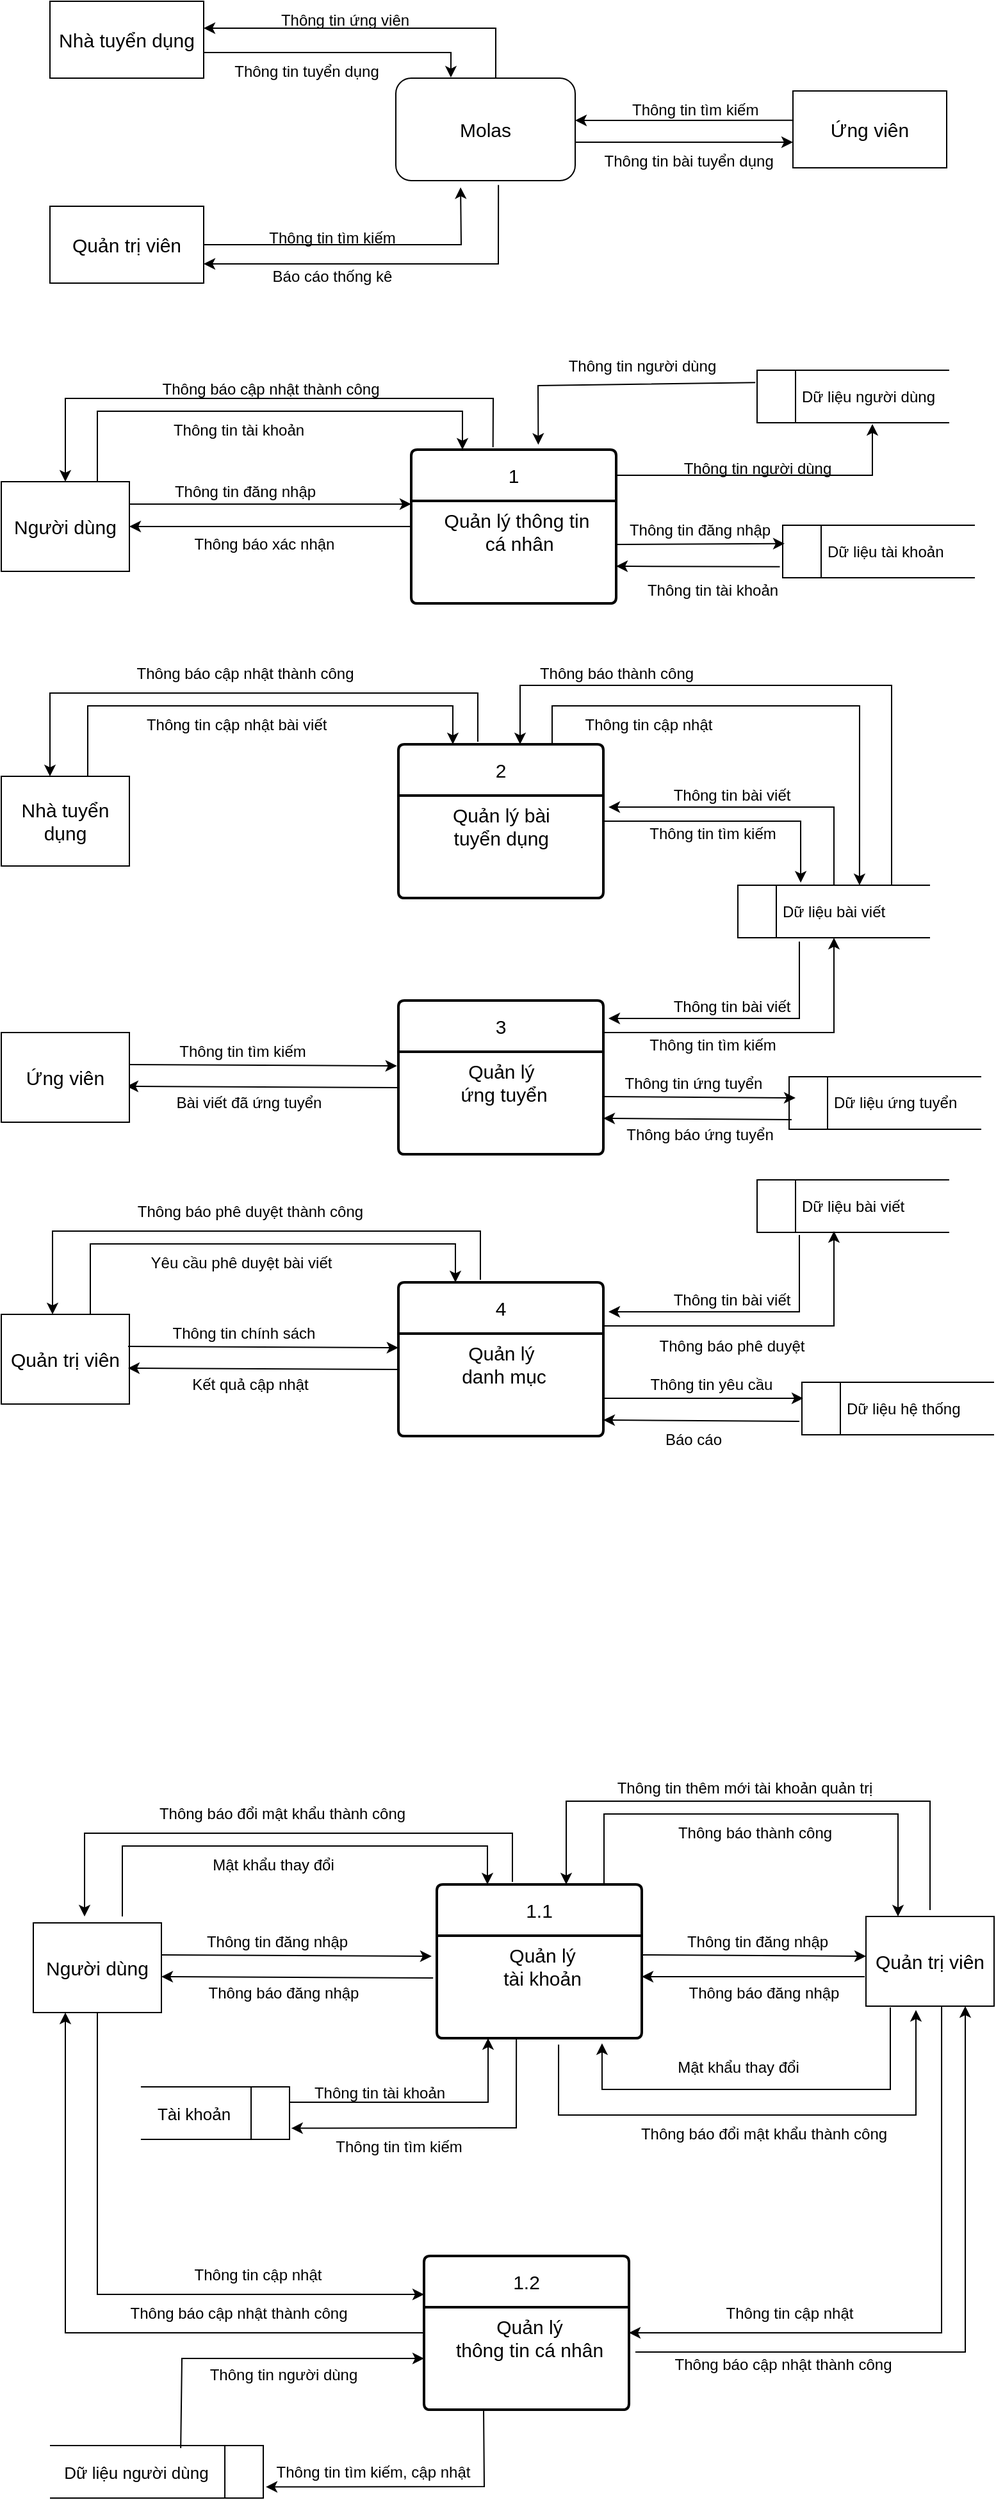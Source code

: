 <mxfile version="21.3.2" type="google" pages="3">
  <diagram name="Trang-1" id="u6LC7K_T5ykVLmXGvFyr">
    <mxGraphModel dx="1120" dy="452" grid="1" gridSize="10" guides="1" tooltips="1" connect="1" arrows="1" fold="1" page="1" pageScale="1" pageWidth="827" pageHeight="1169" math="0" shadow="0">
      <root>
        <mxCell id="0" />
        <mxCell id="1" parent="0" />
        <mxCell id="649fkTg_UH0jOj1KD3sJ-1" value="Molas" style="rounded=1;whiteSpace=wrap;html=1;fontSize=15;" parent="1" vertex="1">
          <mxGeometry x="323" y="80" width="140" height="80" as="geometry" />
        </mxCell>
        <mxCell id="649fkTg_UH0jOj1KD3sJ-6" value="" style="edgeStyle=orthogonalEdgeStyle;rounded=0;orthogonalLoop=1;jettySize=auto;html=1;entryX=0.307;entryY=-0.006;entryDx=0;entryDy=0;entryPerimeter=0;" parent="1" source="649fkTg_UH0jOj1KD3sJ-2" target="649fkTg_UH0jOj1KD3sJ-1" edge="1">
          <mxGeometry relative="1" as="geometry">
            <mxPoint x="313" y="50" as="targetPoint" />
            <Array as="points">
              <mxPoint x="366" y="60" />
            </Array>
          </mxGeometry>
        </mxCell>
        <mxCell id="649fkTg_UH0jOj1KD3sJ-2" value="&lt;font style=&quot;font-size: 15px;&quot;&gt;Nhà tuyển dụng&lt;/font&gt;" style="rounded=0;whiteSpace=wrap;html=1;" parent="1" vertex="1">
          <mxGeometry x="53" y="20" width="120" height="60" as="geometry" />
        </mxCell>
        <mxCell id="649fkTg_UH0jOj1KD3sJ-3" value="&lt;span style=&quot;font-size: 15px;&quot;&gt;Ứng viên&lt;/span&gt;" style="rounded=0;whiteSpace=wrap;html=1;" parent="1" vertex="1">
          <mxGeometry x="633" y="90" width="120" height="60" as="geometry" />
        </mxCell>
        <mxCell id="649fkTg_UH0jOj1KD3sJ-4" value="&lt;span style=&quot;font-size: 15px;&quot;&gt;Quản trị viên&lt;/span&gt;" style="rounded=0;whiteSpace=wrap;html=1;" parent="1" vertex="1">
          <mxGeometry x="53" y="180" width="120" height="60" as="geometry" />
        </mxCell>
        <mxCell id="649fkTg_UH0jOj1KD3sJ-7" value="Thông tin tuyển dụng" style="text;html=1;align=center;verticalAlign=middle;resizable=0;points=[];autosize=1;strokeColor=none;fillColor=none;" parent="1" vertex="1">
          <mxGeometry x="183" y="60" width="140" height="30" as="geometry" />
        </mxCell>
        <mxCell id="649fkTg_UH0jOj1KD3sJ-8" value="" style="edgeStyle=orthogonalEdgeStyle;rounded=0;orthogonalLoop=1;jettySize=auto;html=1;" parent="1" edge="1">
          <mxGeometry relative="1" as="geometry">
            <mxPoint x="403" y="80" as="sourcePoint" />
            <mxPoint x="173" y="41" as="targetPoint" />
            <Array as="points">
              <mxPoint x="401" y="41" />
            </Array>
          </mxGeometry>
        </mxCell>
        <mxCell id="649fkTg_UH0jOj1KD3sJ-9" value="Thông tin ứng viên" style="text;html=1;align=center;verticalAlign=middle;resizable=0;points=[];autosize=1;strokeColor=none;fillColor=none;" parent="1" vertex="1">
          <mxGeometry x="223" y="20" width="120" height="30" as="geometry" />
        </mxCell>
        <mxCell id="649fkTg_UH0jOj1KD3sJ-12" value="" style="endArrow=classic;html=1;rounded=0;exitX=0.005;exitY=0.381;exitDx=0;exitDy=0;exitPerimeter=0;" parent="1" source="649fkTg_UH0jOj1KD3sJ-3" edge="1">
          <mxGeometry width="50" height="50" relative="1" as="geometry">
            <mxPoint x="403" y="170" as="sourcePoint" />
            <mxPoint x="463" y="113" as="targetPoint" />
          </mxGeometry>
        </mxCell>
        <mxCell id="649fkTg_UH0jOj1KD3sJ-13" value="Thông tin tìm kiếm&amp;nbsp;" style="text;html=1;align=center;verticalAlign=middle;resizable=0;points=[];autosize=1;strokeColor=none;fillColor=none;" parent="1" vertex="1">
          <mxGeometry x="493" y="90" width="130" height="30" as="geometry" />
        </mxCell>
        <mxCell id="649fkTg_UH0jOj1KD3sJ-14" value="" style="endArrow=classic;html=1;rounded=0;" parent="1" edge="1">
          <mxGeometry width="50" height="50" relative="1" as="geometry">
            <mxPoint x="463" y="130" as="sourcePoint" />
            <mxPoint x="633" y="130" as="targetPoint" />
          </mxGeometry>
        </mxCell>
        <mxCell id="649fkTg_UH0jOj1KD3sJ-15" value="Thông tin bài tuyển dụng&amp;nbsp;" style="text;html=1;align=center;verticalAlign=middle;resizable=0;points=[];autosize=1;strokeColor=none;fillColor=none;" parent="1" vertex="1">
          <mxGeometry x="473" y="130" width="160" height="30" as="geometry" />
        </mxCell>
        <mxCell id="649fkTg_UH0jOj1KD3sJ-17" value="" style="endArrow=classic;html=1;rounded=0;entryX=1;entryY=0.75;entryDx=0;entryDy=0;exitX=0.572;exitY=1.042;exitDx=0;exitDy=0;exitPerimeter=0;" parent="1" source="649fkTg_UH0jOj1KD3sJ-1" target="649fkTg_UH0jOj1KD3sJ-4" edge="1">
          <mxGeometry width="50" height="50" relative="1" as="geometry">
            <mxPoint x="403" y="170" as="sourcePoint" />
            <mxPoint x="453" y="120" as="targetPoint" />
            <Array as="points">
              <mxPoint x="403" y="225" />
            </Array>
          </mxGeometry>
        </mxCell>
        <mxCell id="649fkTg_UH0jOj1KD3sJ-18" value="" style="endArrow=classic;html=1;rounded=0;entryX=0.361;entryY=1.065;entryDx=0;entryDy=0;exitX=1;exitY=0.5;exitDx=0;exitDy=0;entryPerimeter=0;" parent="1" source="649fkTg_UH0jOj1KD3sJ-4" target="649fkTg_UH0jOj1KD3sJ-1" edge="1">
          <mxGeometry width="50" height="50" relative="1" as="geometry">
            <mxPoint x="413" y="173" as="sourcePoint" />
            <mxPoint x="183" y="235" as="targetPoint" />
            <Array as="points">
              <mxPoint x="374" y="210" />
            </Array>
          </mxGeometry>
        </mxCell>
        <mxCell id="649fkTg_UH0jOj1KD3sJ-19" value="Báo cáo thống kê" style="text;html=1;align=center;verticalAlign=middle;resizable=0;points=[];autosize=1;strokeColor=none;fillColor=none;" parent="1" vertex="1">
          <mxGeometry x="212.5" y="220" width="120" height="30" as="geometry" />
        </mxCell>
        <mxCell id="649fkTg_UH0jOj1KD3sJ-22" value="Thông tin tìm kiếm" style="text;html=1;align=center;verticalAlign=middle;resizable=0;points=[];autosize=1;strokeColor=none;fillColor=none;" parent="1" vertex="1">
          <mxGeometry x="213" y="190" width="120" height="30" as="geometry" />
        </mxCell>
        <mxCell id="649fkTg_UH0jOj1KD3sJ-24" value="&lt;font style=&quot;font-size: 15px;&quot;&gt;1&lt;/font&gt;" style="swimlane;childLayout=stackLayout;horizontal=1;startSize=40;horizontalStack=0;rounded=1;fontSize=14;fontStyle=0;strokeWidth=2;resizeParent=0;resizeLast=1;shadow=0;dashed=0;align=center;arcSize=4;whiteSpace=wrap;html=1;" parent="1" vertex="1">
          <mxGeometry x="335" y="370" width="160" height="120" as="geometry" />
        </mxCell>
        <mxCell id="649fkTg_UH0jOj1KD3sJ-25" value="&lt;font style=&quot;font-size: 15px;&quot;&gt;Quản lý thông tin&lt;br&gt;&amp;nbsp;cá nhân&lt;/font&gt;" style="align=center;strokeColor=none;fillColor=none;spacingLeft=4;fontSize=12;verticalAlign=top;resizable=0;rotatable=0;part=1;html=1;" parent="649fkTg_UH0jOj1KD3sJ-24" vertex="1">
          <mxGeometry y="40" width="160" height="80" as="geometry" />
        </mxCell>
        <mxCell id="649fkTg_UH0jOj1KD3sJ-26" value="&lt;font style=&quot;font-size: 15px;&quot;&gt;2&lt;/font&gt;" style="swimlane;childLayout=stackLayout;horizontal=1;startSize=40;horizontalStack=0;rounded=1;fontSize=14;fontStyle=0;strokeWidth=2;resizeParent=0;resizeLast=1;shadow=0;dashed=0;align=center;arcSize=4;whiteSpace=wrap;html=1;" parent="1" vertex="1">
          <mxGeometry x="325" y="600" width="160" height="120" as="geometry" />
        </mxCell>
        <mxCell id="649fkTg_UH0jOj1KD3sJ-27" value="&lt;font style=&quot;font-size: 15px;&quot;&gt;Quản lý bài&amp;nbsp;&lt;br&gt;tuyển dụng&amp;nbsp;&lt;br&gt;&lt;/font&gt;" style="align=center;strokeColor=none;fillColor=none;spacingLeft=4;fontSize=12;verticalAlign=top;resizable=0;rotatable=0;part=1;html=1;" parent="649fkTg_UH0jOj1KD3sJ-26" vertex="1">
          <mxGeometry y="40" width="160" height="80" as="geometry" />
        </mxCell>
        <mxCell id="649fkTg_UH0jOj1KD3sJ-28" value="&lt;span style=&quot;font-size: 15px;&quot;&gt;3&lt;/span&gt;" style="swimlane;childLayout=stackLayout;horizontal=1;startSize=40;horizontalStack=0;rounded=1;fontSize=14;fontStyle=0;strokeWidth=2;resizeParent=0;resizeLast=1;shadow=0;dashed=0;align=center;arcSize=4;whiteSpace=wrap;html=1;" parent="1" vertex="1">
          <mxGeometry x="325" y="800" width="160" height="120" as="geometry" />
        </mxCell>
        <mxCell id="649fkTg_UH0jOj1KD3sJ-29" value="&lt;font style=&quot;font-size: 15px;&quot;&gt;Quản lý&amp;nbsp;&lt;br&gt;ứng tuyển&lt;br&gt;&lt;/font&gt;" style="align=center;strokeColor=none;fillColor=none;spacingLeft=4;fontSize=12;verticalAlign=top;resizable=0;rotatable=0;part=1;html=1;" parent="649fkTg_UH0jOj1KD3sJ-28" vertex="1">
          <mxGeometry y="40" width="160" height="80" as="geometry" />
        </mxCell>
        <mxCell id="649fkTg_UH0jOj1KD3sJ-30" value="&lt;span style=&quot;font-size: 15px;&quot;&gt;4&lt;/span&gt;" style="swimlane;childLayout=stackLayout;horizontal=1;startSize=40;horizontalStack=0;rounded=1;fontSize=14;fontStyle=0;strokeWidth=2;resizeParent=0;resizeLast=1;shadow=0;dashed=0;align=center;arcSize=4;whiteSpace=wrap;html=1;" parent="1" vertex="1">
          <mxGeometry x="325" y="1020" width="160" height="120" as="geometry" />
        </mxCell>
        <mxCell id="649fkTg_UH0jOj1KD3sJ-31" value="&lt;font style=&quot;font-size: 15px;&quot;&gt;Quản lý&amp;nbsp;&lt;br&gt;danh mục&lt;br&gt;&lt;/font&gt;" style="align=center;strokeColor=none;fillColor=none;spacingLeft=4;fontSize=12;verticalAlign=top;resizable=0;rotatable=0;part=1;html=1;" parent="649fkTg_UH0jOj1KD3sJ-30" vertex="1">
          <mxGeometry y="40" width="160" height="80" as="geometry" />
        </mxCell>
        <mxCell id="649fkTg_UH0jOj1KD3sJ-33" value="&lt;font style=&quot;font-size: 15px;&quot;&gt;Người dùng&lt;/font&gt;" style="whiteSpace=wrap;html=1;align=center;" parent="1" vertex="1">
          <mxGeometry x="15" y="395" width="100" height="70" as="geometry" />
        </mxCell>
        <mxCell id="649fkTg_UH0jOj1KD3sJ-36" value="" style="endArrow=classic;html=1;rounded=0;exitX=1;exitY=0.25;exitDx=0;exitDy=0;entryX=0;entryY=0.031;entryDx=0;entryDy=0;entryPerimeter=0;" parent="1" source="649fkTg_UH0jOj1KD3sJ-33" target="649fkTg_UH0jOj1KD3sJ-25" edge="1">
          <mxGeometry width="50" height="50" relative="1" as="geometry">
            <mxPoint x="375" y="610" as="sourcePoint" />
            <mxPoint x="335" y="420" as="targetPoint" />
          </mxGeometry>
        </mxCell>
        <mxCell id="649fkTg_UH0jOj1KD3sJ-37" value="Thông tin đăng nhập" style="text;html=1;align=center;verticalAlign=middle;resizable=0;points=[];autosize=1;strokeColor=none;fillColor=none;" parent="1" vertex="1">
          <mxGeometry x="140" y="388" width="130" height="30" as="geometry" />
        </mxCell>
        <mxCell id="649fkTg_UH0jOj1KD3sJ-38" value="" style="endArrow=classic;html=1;rounded=0;entryX=1;entryY=0.5;entryDx=0;entryDy=0;exitX=0;exitY=0.25;exitDx=0;exitDy=0;" parent="1" source="649fkTg_UH0jOj1KD3sJ-25" target="649fkTg_UH0jOj1KD3sJ-33" edge="1">
          <mxGeometry width="50" height="50" relative="1" as="geometry">
            <mxPoint x="375" y="440" as="sourcePoint" />
            <mxPoint x="425" y="390" as="targetPoint" />
          </mxGeometry>
        </mxCell>
        <mxCell id="649fkTg_UH0jOj1KD3sJ-39" value="Thông báo xác nhận" style="text;html=1;align=center;verticalAlign=middle;resizable=0;points=[];autosize=1;strokeColor=none;fillColor=none;" parent="1" vertex="1">
          <mxGeometry x="155" y="429" width="130" height="30" as="geometry" />
        </mxCell>
        <mxCell id="649fkTg_UH0jOj1KD3sJ-40" value="" style="endArrow=classic;html=1;rounded=0;exitX=0.75;exitY=0;exitDx=0;exitDy=0;entryX=0.25;entryY=0;entryDx=0;entryDy=0;" parent="1" source="649fkTg_UH0jOj1KD3sJ-33" target="649fkTg_UH0jOj1KD3sJ-24" edge="1">
          <mxGeometry width="50" height="50" relative="1" as="geometry">
            <mxPoint x="375" y="440" as="sourcePoint" />
            <mxPoint x="425" y="390" as="targetPoint" />
            <Array as="points">
              <mxPoint x="90" y="340" />
              <mxPoint x="375" y="340" />
            </Array>
          </mxGeometry>
        </mxCell>
        <mxCell id="649fkTg_UH0jOj1KD3sJ-41" value="" style="endArrow=classic;html=1;rounded=0;exitX=0.399;exitY=-0.016;exitDx=0;exitDy=0;entryX=0.5;entryY=0;entryDx=0;entryDy=0;exitPerimeter=0;" parent="1" source="649fkTg_UH0jOj1KD3sJ-24" target="649fkTg_UH0jOj1KD3sJ-33" edge="1">
          <mxGeometry width="50" height="50" relative="1" as="geometry">
            <mxPoint x="100" y="405" as="sourcePoint" />
            <mxPoint x="385" y="380" as="targetPoint" />
            <Array as="points">
              <mxPoint x="399" y="330" />
              <mxPoint x="65" y="330" />
            </Array>
          </mxGeometry>
        </mxCell>
        <mxCell id="649fkTg_UH0jOj1KD3sJ-42" value="Thông tin tài khoản" style="text;html=1;align=center;verticalAlign=middle;resizable=0;points=[];autosize=1;strokeColor=none;fillColor=none;" parent="1" vertex="1">
          <mxGeometry x="135" y="340" width="130" height="30" as="geometry" />
        </mxCell>
        <mxCell id="649fkTg_UH0jOj1KD3sJ-44" value="Thông báo cập nhật thành công" style="text;html=1;align=center;verticalAlign=middle;resizable=0;points=[];autosize=1;strokeColor=none;fillColor=none;" parent="1" vertex="1">
          <mxGeometry x="130" y="308" width="190" height="30" as="geometry" />
        </mxCell>
        <mxCell id="649fkTg_UH0jOj1KD3sJ-48" value="&amp;nbsp; &amp;nbsp; &amp;nbsp; &amp;nbsp; &amp;nbsp;Dữ liệu tài khoản" style="html=1;dashed=0;whiteSpace=wrap;shape=mxgraph.dfd.dataStoreID;align=left;spacingLeft=3;points=[[0,0],[0.5,0],[1,0],[0,0.5],[1,0.5],[0,1],[0.5,1],[1,1]];" parent="1" vertex="1">
          <mxGeometry x="625" y="429" width="150" height="41" as="geometry" />
        </mxCell>
        <mxCell id="649fkTg_UH0jOj1KD3sJ-49" value="" style="endArrow=classic;html=1;rounded=0;exitX=1;exitY=0.25;exitDx=0;exitDy=0;entryX=0.01;entryY=0.35;entryDx=0;entryDy=0;entryPerimeter=0;" parent="1" target="649fkTg_UH0jOj1KD3sJ-48" edge="1">
          <mxGeometry width="50" height="50" relative="1" as="geometry">
            <mxPoint x="495" y="444" as="sourcePoint" />
            <mxPoint x="625" y="440" as="targetPoint" />
          </mxGeometry>
        </mxCell>
        <mxCell id="649fkTg_UH0jOj1KD3sJ-50" value="Thông tin đăng nhập" style="text;html=1;align=center;verticalAlign=middle;resizable=0;points=[];autosize=1;strokeColor=none;fillColor=none;" parent="1" vertex="1">
          <mxGeometry x="495" y="418" width="130" height="30" as="geometry" />
        </mxCell>
        <mxCell id="649fkTg_UH0jOj1KD3sJ-51" value="" style="endArrow=classic;html=1;rounded=0;entryX=1;entryY=0.5;entryDx=0;entryDy=0;exitX=-0.015;exitY=0.791;exitDx=0;exitDy=0;exitPerimeter=0;" parent="1" source="649fkTg_UH0jOj1KD3sJ-48" edge="1">
          <mxGeometry width="50" height="50" relative="1" as="geometry">
            <mxPoint x="715" y="461" as="sourcePoint" />
            <mxPoint x="495" y="461" as="targetPoint" />
          </mxGeometry>
        </mxCell>
        <mxCell id="649fkTg_UH0jOj1KD3sJ-52" value="Thông tin tài khoản" style="text;html=1;align=center;verticalAlign=middle;resizable=0;points=[];autosize=1;strokeColor=none;fillColor=none;" parent="1" vertex="1">
          <mxGeometry x="505" y="465" width="130" height="30" as="geometry" />
        </mxCell>
        <mxCell id="649fkTg_UH0jOj1KD3sJ-53" value="&amp;nbsp; &amp;nbsp; &amp;nbsp; &amp;nbsp; &amp;nbsp;Dữ liệu người dùng&amp;nbsp;" style="html=1;dashed=0;whiteSpace=wrap;shape=mxgraph.dfd.dataStoreID;align=left;spacingLeft=3;points=[[0,0],[0.5,0],[1,0],[0,0.5],[1,0.5],[0,1],[0.5,1],[1,1]];" parent="1" vertex="1">
          <mxGeometry x="605" y="308" width="150" height="41" as="geometry" />
        </mxCell>
        <mxCell id="649fkTg_UH0jOj1KD3sJ-54" value="" style="endArrow=classic;html=1;rounded=0;entryX=0.6;entryY=1.024;entryDx=0;entryDy=0;entryPerimeter=0;" parent="1" target="649fkTg_UH0jOj1KD3sJ-53" edge="1">
          <mxGeometry width="50" height="50" relative="1" as="geometry">
            <mxPoint x="495" y="390" as="sourcePoint" />
            <mxPoint x="125" y="440" as="targetPoint" />
            <Array as="points">
              <mxPoint x="695" y="390" />
            </Array>
          </mxGeometry>
        </mxCell>
        <mxCell id="649fkTg_UH0jOj1KD3sJ-55" value="Thông tin người dùng" style="text;html=1;align=center;verticalAlign=middle;resizable=0;points=[];autosize=1;strokeColor=none;fillColor=none;" parent="1" vertex="1">
          <mxGeometry x="535" y="370" width="140" height="30" as="geometry" />
        </mxCell>
        <mxCell id="649fkTg_UH0jOj1KD3sJ-56" value="" style="endArrow=classic;html=1;rounded=0;entryX=0.62;entryY=-0.032;entryDx=0;entryDy=0;entryPerimeter=0;exitX=-0.009;exitY=0.235;exitDx=0;exitDy=0;exitPerimeter=0;" parent="1" source="649fkTg_UH0jOj1KD3sJ-53" target="649fkTg_UH0jOj1KD3sJ-24" edge="1">
          <mxGeometry width="50" height="50" relative="1" as="geometry">
            <mxPoint x="615" y="270" as="sourcePoint" />
            <mxPoint x="705" y="360" as="targetPoint" />
            <Array as="points">
              <mxPoint x="434" y="320" />
            </Array>
          </mxGeometry>
        </mxCell>
        <mxCell id="649fkTg_UH0jOj1KD3sJ-57" value="Thông tin người dùng" style="text;html=1;align=center;verticalAlign=middle;resizable=0;points=[];autosize=1;strokeColor=none;fillColor=none;" parent="1" vertex="1">
          <mxGeometry x="445" y="290" width="140" height="30" as="geometry" />
        </mxCell>
        <mxCell id="aAyam5rV_4I70285Srx0-1" value="&lt;font style=&quot;font-size: 15px;&quot;&gt;Nhà tuyển dụng&lt;/font&gt;" style="whiteSpace=wrap;html=1;align=center;" parent="1" vertex="1">
          <mxGeometry x="15" y="625" width="100" height="70" as="geometry" />
        </mxCell>
        <mxCell id="aAyam5rV_4I70285Srx0-2" value="" style="endArrow=classic;html=1;rounded=0;exitX=1;exitY=0.25;exitDx=0;exitDy=0;entryX=0.006;entryY=0.138;entryDx=0;entryDy=0;entryPerimeter=0;" parent="1" edge="1">
          <mxGeometry width="50" height="50" relative="1" as="geometry">
            <mxPoint x="112.92" y="850" as="sourcePoint" />
            <mxPoint x="323.88" y="851.04" as="targetPoint" />
          </mxGeometry>
        </mxCell>
        <mxCell id="aAyam5rV_4I70285Srx0-3" value="Thông tin tìm kiếm" style="text;html=1;align=center;verticalAlign=middle;resizable=0;points=[];autosize=1;strokeColor=none;fillColor=none;" parent="1" vertex="1">
          <mxGeometry x="142.92" y="825" width="120" height="30" as="geometry" />
        </mxCell>
        <mxCell id="aAyam5rV_4I70285Srx0-4" value="" style="endArrow=classic;html=1;rounded=0;entryX=1;entryY=0.5;entryDx=0;entryDy=0;exitX=0.013;exitY=0.35;exitDx=0;exitDy=0;exitPerimeter=0;" parent="1" edge="1">
          <mxGeometry width="50" height="50" relative="1" as="geometry">
            <mxPoint x="325.0" y="868" as="sourcePoint" />
            <mxPoint x="112.92" y="867" as="targetPoint" />
          </mxGeometry>
        </mxCell>
        <mxCell id="aAyam5rV_4I70285Srx0-5" value="Bài viết đã ứng tuyển" style="text;html=1;align=center;verticalAlign=middle;resizable=0;points=[];autosize=1;strokeColor=none;fillColor=none;" parent="1" vertex="1">
          <mxGeometry x="137.92" y="865" width="140" height="30" as="geometry" />
        </mxCell>
        <mxCell id="aAyam5rV_4I70285Srx0-6" value="" style="endArrow=classic;html=1;rounded=0;exitX=0.75;exitY=0;exitDx=0;exitDy=0;entryX=0.25;entryY=0;entryDx=0;entryDy=0;" parent="1" edge="1">
          <mxGeometry width="50" height="50" relative="1" as="geometry">
            <mxPoint x="82.5" y="625" as="sourcePoint" />
            <mxPoint x="367.5" y="600" as="targetPoint" />
            <Array as="points">
              <mxPoint x="82.5" y="570" />
              <mxPoint x="367.5" y="570" />
            </Array>
          </mxGeometry>
        </mxCell>
        <mxCell id="aAyam5rV_4I70285Srx0-7" value="" style="endArrow=classic;html=1;rounded=0;exitX=0.399;exitY=-0.016;exitDx=0;exitDy=0;entryX=0.5;entryY=0;entryDx=0;entryDy=0;exitPerimeter=0;" parent="1" edge="1">
          <mxGeometry width="50" height="50" relative="1" as="geometry">
            <mxPoint x="387" y="598" as="sourcePoint" />
            <mxPoint x="53" y="625" as="targetPoint" />
            <Array as="points">
              <mxPoint x="387" y="560" />
              <mxPoint x="53" y="560" />
            </Array>
          </mxGeometry>
        </mxCell>
        <mxCell id="aAyam5rV_4I70285Srx0-8" value="Thông tin cập nhật bài viết&amp;nbsp;" style="text;html=1;align=center;verticalAlign=middle;resizable=0;points=[];autosize=1;strokeColor=none;fillColor=none;" parent="1" vertex="1">
          <mxGeometry x="115" y="570" width="170" height="30" as="geometry" />
        </mxCell>
        <mxCell id="aAyam5rV_4I70285Srx0-9" value="Thông báo cập nhật thành công" style="text;html=1;align=center;verticalAlign=middle;resizable=0;points=[];autosize=1;strokeColor=none;fillColor=none;" parent="1" vertex="1">
          <mxGeometry x="110" y="530" width="190" height="30" as="geometry" />
        </mxCell>
        <mxCell id="aAyam5rV_4I70285Srx0-10" value="&amp;nbsp; &amp;nbsp; &amp;nbsp; &amp;nbsp; &amp;nbsp;Dữ liệu bài viết" style="html=1;dashed=0;whiteSpace=wrap;shape=mxgraph.dfd.dataStoreID;align=left;spacingLeft=3;points=[[0,0],[0.5,0],[1,0],[0,0.5],[1,0.5],[0,1],[0.5,1],[1,1]];" parent="1" vertex="1">
          <mxGeometry x="590" y="710" width="150" height="41" as="geometry" />
        </mxCell>
        <mxCell id="aAyam5rV_4I70285Srx0-11" value="" style="endArrow=classic;html=1;rounded=0;entryX=0.327;entryY=-0.049;entryDx=0;entryDy=0;entryPerimeter=0;" parent="1" target="aAyam5rV_4I70285Srx0-10" edge="1">
          <mxGeometry width="50" height="50" relative="1" as="geometry">
            <mxPoint x="485" y="660" as="sourcePoint" />
            <mxPoint x="685" y="620" as="targetPoint" />
            <Array as="points">
              <mxPoint x="639" y="660" />
            </Array>
          </mxGeometry>
        </mxCell>
        <mxCell id="aAyam5rV_4I70285Srx0-12" value="Thông tin tìm kiếm" style="text;html=1;align=center;verticalAlign=middle;resizable=0;points=[];autosize=1;strokeColor=none;fillColor=none;" parent="1" vertex="1">
          <mxGeometry x="510" y="655" width="120" height="30" as="geometry" />
        </mxCell>
        <mxCell id="aAyam5rV_4I70285Srx0-13" value="" style="endArrow=classic;html=1;rounded=0;entryX=1.025;entryY=0.113;entryDx=0;entryDy=0;entryPerimeter=0;exitX=0.5;exitY=0;exitDx=0;exitDy=0;" parent="1" source="aAyam5rV_4I70285Srx0-10" target="649fkTg_UH0jOj1KD3sJ-27" edge="1">
          <mxGeometry width="50" height="50" relative="1" as="geometry">
            <mxPoint x="695" y="710" as="sourcePoint" />
            <mxPoint x="505" y="648" as="targetPoint" />
            <Array as="points">
              <mxPoint x="665" y="649" />
            </Array>
          </mxGeometry>
        </mxCell>
        <mxCell id="aAyam5rV_4I70285Srx0-14" value="Thông tin bài viết" style="text;html=1;align=center;verticalAlign=middle;resizable=0;points=[];autosize=1;strokeColor=none;fillColor=none;" parent="1" vertex="1">
          <mxGeometry x="530" y="625" width="110" height="30" as="geometry" />
        </mxCell>
        <mxCell id="aAyam5rV_4I70285Srx0-15" value="" style="endArrow=classic;html=1;rounded=0;entryX=0.62;entryY=-0.032;entryDx=0;entryDy=0;entryPerimeter=0;exitX=0.8;exitY=0;exitDx=0;exitDy=0;exitPerimeter=0;" parent="1" source="aAyam5rV_4I70285Srx0-10" edge="1">
          <mxGeometry width="50" height="50" relative="1" as="geometry">
            <mxPoint x="590" y="552" as="sourcePoint" />
            <mxPoint x="420" y="600" as="targetPoint" />
            <Array as="points">
              <mxPoint x="710" y="554" />
              <mxPoint x="420" y="554" />
            </Array>
          </mxGeometry>
        </mxCell>
        <mxCell id="aAyam5rV_4I70285Srx0-16" value="Thông báo thành công" style="text;html=1;align=center;verticalAlign=middle;resizable=0;points=[];autosize=1;strokeColor=none;fillColor=none;" parent="1" vertex="1">
          <mxGeometry x="425" y="530" width="140" height="30" as="geometry" />
        </mxCell>
        <mxCell id="aAyam5rV_4I70285Srx0-17" value="" style="endArrow=classic;html=1;rounded=0;entryX=0.633;entryY=0;entryDx=0;entryDy=0;exitX=0.75;exitY=0;exitDx=0;exitDy=0;entryPerimeter=0;" parent="1" source="649fkTg_UH0jOj1KD3sJ-26" target="aAyam5rV_4I70285Srx0-10" edge="1">
          <mxGeometry width="50" height="50" relative="1" as="geometry">
            <mxPoint x="365" y="500" as="sourcePoint" />
            <mxPoint x="415" y="450" as="targetPoint" />
            <Array as="points">
              <mxPoint x="445" y="570" />
              <mxPoint x="685" y="570" />
            </Array>
          </mxGeometry>
        </mxCell>
        <mxCell id="aAyam5rV_4I70285Srx0-18" value="Thông tin cập nhật" style="text;html=1;align=center;verticalAlign=middle;resizable=0;points=[];autosize=1;strokeColor=none;fillColor=none;" parent="1" vertex="1">
          <mxGeometry x="460" y="570" width="120" height="30" as="geometry" />
        </mxCell>
        <mxCell id="aAyam5rV_4I70285Srx0-20" value="&lt;span style=&quot;font-size: 15px;&quot;&gt;Ứng viên&lt;/span&gt;" style="whiteSpace=wrap;html=1;align=center;" parent="1" vertex="1">
          <mxGeometry x="15" y="825" width="100" height="70" as="geometry" />
        </mxCell>
        <mxCell id="aAyam5rV_4I70285Srx0-21" value="" style="endArrow=classic;html=1;rounded=0;exitX=0.75;exitY=0;exitDx=0;exitDy=0;entryX=0.25;entryY=0;entryDx=0;entryDy=0;" parent="1" edge="1">
          <mxGeometry width="50" height="50" relative="1" as="geometry">
            <mxPoint x="84.5" y="1045" as="sourcePoint" />
            <mxPoint x="369.5" y="1020" as="targetPoint" />
            <Array as="points">
              <mxPoint x="84.5" y="990" />
              <mxPoint x="369.5" y="990" />
            </Array>
          </mxGeometry>
        </mxCell>
        <mxCell id="aAyam5rV_4I70285Srx0-22" value="" style="endArrow=classic;html=1;rounded=0;exitX=0.399;exitY=-0.016;exitDx=0;exitDy=0;entryX=0.5;entryY=0;entryDx=0;entryDy=0;exitPerimeter=0;" parent="1" edge="1">
          <mxGeometry width="50" height="50" relative="1" as="geometry">
            <mxPoint x="389" y="1018" as="sourcePoint" />
            <mxPoint x="55" y="1045" as="targetPoint" />
            <Array as="points">
              <mxPoint x="389" y="980" />
              <mxPoint x="55" y="980" />
            </Array>
          </mxGeometry>
        </mxCell>
        <mxCell id="aAyam5rV_4I70285Srx0-23" value="Yêu cầu phê duyệt bài viết" style="text;html=1;align=center;verticalAlign=middle;resizable=0;points=[];autosize=1;strokeColor=none;fillColor=none;" parent="1" vertex="1">
          <mxGeometry x="122" y="990" width="160" height="30" as="geometry" />
        </mxCell>
        <mxCell id="aAyam5rV_4I70285Srx0-24" value="Thông báo phê duyệt thành công" style="text;html=1;align=center;verticalAlign=middle;resizable=0;points=[];autosize=1;strokeColor=none;fillColor=none;" parent="1" vertex="1">
          <mxGeometry x="108.96" y="950" width="200" height="30" as="geometry" />
        </mxCell>
        <mxCell id="aAyam5rV_4I70285Srx0-25" value="" style="endArrow=classic;html=1;rounded=0;entryX=0.5;entryY=1;entryDx=0;entryDy=0;" parent="1" target="aAyam5rV_4I70285Srx0-10" edge="1">
          <mxGeometry width="50" height="50" relative="1" as="geometry">
            <mxPoint x="485" y="825" as="sourcePoint" />
            <mxPoint x="639" y="873" as="targetPoint" />
            <Array as="points">
              <mxPoint x="665" y="825" />
            </Array>
          </mxGeometry>
        </mxCell>
        <mxCell id="aAyam5rV_4I70285Srx0-26" value="Thông tin tìm kiếm" style="text;html=1;align=center;verticalAlign=middle;resizable=0;points=[];autosize=1;strokeColor=none;fillColor=none;" parent="1" vertex="1">
          <mxGeometry x="510" y="820" width="120" height="30" as="geometry" />
        </mxCell>
        <mxCell id="aAyam5rV_4I70285Srx0-27" value="" style="endArrow=classic;html=1;rounded=0;entryX=1.025;entryY=0.113;entryDx=0;entryDy=0;entryPerimeter=0;exitX=0.32;exitY=1.073;exitDx=0;exitDy=0;exitPerimeter=0;" parent="1" source="aAyam5rV_4I70285Srx0-10" edge="1">
          <mxGeometry width="50" height="50" relative="1" as="geometry">
            <mxPoint x="665" y="875" as="sourcePoint" />
            <mxPoint x="489" y="814" as="targetPoint" />
            <Array as="points">
              <mxPoint x="638" y="814" />
            </Array>
          </mxGeometry>
        </mxCell>
        <mxCell id="aAyam5rV_4I70285Srx0-28" value="Thông tin bài viết" style="text;html=1;align=center;verticalAlign=middle;resizable=0;points=[];autosize=1;strokeColor=none;fillColor=none;" parent="1" vertex="1">
          <mxGeometry x="530" y="790" width="110" height="30" as="geometry" />
        </mxCell>
        <mxCell id="aAyam5rV_4I70285Srx0-29" value="&amp;nbsp; &amp;nbsp; &amp;nbsp; &amp;nbsp; &amp;nbsp;Dữ liệu ứng tuyển" style="html=1;dashed=0;whiteSpace=wrap;shape=mxgraph.dfd.dataStoreID;align=left;spacingLeft=3;points=[[0,0],[0.5,0],[1,0],[0,0.5],[1,0.5],[0,1],[0.5,1],[1,1]];" parent="1" vertex="1">
          <mxGeometry x="630" y="859.5" width="150" height="41" as="geometry" />
        </mxCell>
        <mxCell id="aAyam5rV_4I70285Srx0-34" value="" style="endArrow=classic;html=1;rounded=0;exitX=1;exitY=0.25;exitDx=0;exitDy=0;" parent="1" edge="1">
          <mxGeometry width="50" height="50" relative="1" as="geometry">
            <mxPoint x="485" y="875" as="sourcePoint" />
            <mxPoint x="635" y="876" as="targetPoint" />
          </mxGeometry>
        </mxCell>
        <mxCell id="aAyam5rV_4I70285Srx0-35" value="Thông tin ứng tuyển" style="text;html=1;align=center;verticalAlign=middle;resizable=0;points=[];autosize=1;strokeColor=none;fillColor=none;" parent="1" vertex="1">
          <mxGeometry x="490" y="850" width="130" height="30" as="geometry" />
        </mxCell>
        <mxCell id="aAyam5rV_4I70285Srx0-36" value="" style="endArrow=classic;html=1;rounded=0;entryX=1;entryY=0.5;entryDx=0;entryDy=0;exitX=1.014;exitY=0.1;exitDx=0;exitDy=0;exitPerimeter=0;" parent="1" source="aAyam5rV_4I70285Srx0-37" edge="1">
          <mxGeometry width="50" height="50" relative="1" as="geometry">
            <mxPoint x="697.08" y="893" as="sourcePoint" />
            <mxPoint x="485" y="892" as="targetPoint" />
          </mxGeometry>
        </mxCell>
        <mxCell id="aAyam5rV_4I70285Srx0-37" value="Thông báo ứng tuyển" style="text;html=1;align=center;verticalAlign=middle;resizable=0;points=[];autosize=1;strokeColor=none;fillColor=none;" parent="1" vertex="1">
          <mxGeometry x="490" y="890" width="140" height="30" as="geometry" />
        </mxCell>
        <mxCell id="aAyam5rV_4I70285Srx0-38" value="&lt;span style=&quot;font-size: 15px;&quot;&gt;Quản trị viên&lt;/span&gt;" style="whiteSpace=wrap;html=1;align=center;" parent="1" vertex="1">
          <mxGeometry x="15" y="1045" width="100" height="70" as="geometry" />
        </mxCell>
        <mxCell id="aAyam5rV_4I70285Srx0-39" value="" style="endArrow=classic;html=1;rounded=0;exitX=1;exitY=0.25;exitDx=0;exitDy=0;entryX=0.006;entryY=0.138;entryDx=0;entryDy=0;entryPerimeter=0;" parent="1" edge="1">
          <mxGeometry width="50" height="50" relative="1" as="geometry">
            <mxPoint x="113.96" y="1070" as="sourcePoint" />
            <mxPoint x="324.92" y="1071.04" as="targetPoint" />
          </mxGeometry>
        </mxCell>
        <mxCell id="aAyam5rV_4I70285Srx0-40" value="Thông tin chính sách" style="text;html=1;align=center;verticalAlign=middle;resizable=0;points=[];autosize=1;strokeColor=none;fillColor=none;" parent="1" vertex="1">
          <mxGeometry x="138.96" y="1045" width="130" height="30" as="geometry" />
        </mxCell>
        <mxCell id="aAyam5rV_4I70285Srx0-41" value="" style="endArrow=classic;html=1;rounded=0;entryX=1;entryY=0.5;entryDx=0;entryDy=0;exitX=0.013;exitY=0.35;exitDx=0;exitDy=0;exitPerimeter=0;" parent="1" edge="1">
          <mxGeometry width="50" height="50" relative="1" as="geometry">
            <mxPoint x="326.04" y="1088" as="sourcePoint" />
            <mxPoint x="113.96" y="1087" as="targetPoint" />
          </mxGeometry>
        </mxCell>
        <mxCell id="aAyam5rV_4I70285Srx0-42" value="Kết quả cập nhật" style="text;html=1;align=center;verticalAlign=middle;resizable=0;points=[];autosize=1;strokeColor=none;fillColor=none;" parent="1" vertex="1">
          <mxGeometry x="153.96" y="1085" width="110" height="30" as="geometry" />
        </mxCell>
        <mxCell id="aAyam5rV_4I70285Srx0-43" value="&amp;nbsp; &amp;nbsp; &amp;nbsp; &amp;nbsp; &amp;nbsp;Dữ liệu bài viết" style="html=1;dashed=0;whiteSpace=wrap;shape=mxgraph.dfd.dataStoreID;align=left;spacingLeft=3;points=[[0,0],[0.5,0],[1,0],[0,0.5],[1,0.5],[0,1],[0.5,1],[1,1]];" parent="1" vertex="1">
          <mxGeometry x="605" y="940" width="150" height="41" as="geometry" />
        </mxCell>
        <mxCell id="aAyam5rV_4I70285Srx0-44" value="" style="endArrow=classic;html=1;rounded=0;entryX=0.5;entryY=1;entryDx=0;entryDy=0;" parent="1" edge="1">
          <mxGeometry width="50" height="50" relative="1" as="geometry">
            <mxPoint x="485" y="1054" as="sourcePoint" />
            <mxPoint x="665" y="980" as="targetPoint" />
            <Array as="points">
              <mxPoint x="665" y="1054" />
            </Array>
          </mxGeometry>
        </mxCell>
        <mxCell id="aAyam5rV_4I70285Srx0-45" value="" style="endArrow=classic;html=1;rounded=0;entryX=1.025;entryY=0.113;entryDx=0;entryDy=0;entryPerimeter=0;exitX=0.32;exitY=1.073;exitDx=0;exitDy=0;exitPerimeter=0;" parent="1" edge="1">
          <mxGeometry width="50" height="50" relative="1" as="geometry">
            <mxPoint x="638" y="983" as="sourcePoint" />
            <mxPoint x="489" y="1043" as="targetPoint" />
            <Array as="points">
              <mxPoint x="638" y="1043" />
            </Array>
          </mxGeometry>
        </mxCell>
        <mxCell id="aAyam5rV_4I70285Srx0-46" value="Thông tin bài viết" style="text;html=1;align=center;verticalAlign=middle;resizable=0;points=[];autosize=1;strokeColor=none;fillColor=none;" parent="1" vertex="1">
          <mxGeometry x="530" y="1019" width="110" height="30" as="geometry" />
        </mxCell>
        <mxCell id="aAyam5rV_4I70285Srx0-47" value="Thông báo phê duyệt" style="text;html=1;align=center;verticalAlign=middle;resizable=0;points=[];autosize=1;strokeColor=none;fillColor=none;" parent="1" vertex="1">
          <mxGeometry x="515" y="1055" width="140" height="30" as="geometry" />
        </mxCell>
        <mxCell id="aAyam5rV_4I70285Srx0-49" value="&amp;nbsp; &amp;nbsp; &amp;nbsp; &amp;nbsp; &amp;nbsp;Dữ liệu hệ thống" style="html=1;dashed=0;whiteSpace=wrap;shape=mxgraph.dfd.dataStoreID;align=left;spacingLeft=3;points=[[0,0],[0.5,0],[1,0],[0,0.5],[1,0.5],[0,1],[0.5,1],[1,1]];" parent="1" vertex="1">
          <mxGeometry x="640" y="1098" width="150" height="41" as="geometry" />
        </mxCell>
        <mxCell id="aAyam5rV_4I70285Srx0-50" value="" style="endArrow=classic;html=1;rounded=0;entryX=0.007;entryY=0.268;entryDx=0;entryDy=0;entryPerimeter=0;" parent="1" edge="1">
          <mxGeometry width="50" height="50" relative="1" as="geometry">
            <mxPoint x="485" y="1110.5" as="sourcePoint" />
            <mxPoint x="641" y="1110.5" as="targetPoint" />
          </mxGeometry>
        </mxCell>
        <mxCell id="aAyam5rV_4I70285Srx0-51" value="Thông tin yêu cầu" style="text;html=1;align=center;verticalAlign=middle;resizable=0;points=[];autosize=1;strokeColor=none;fillColor=none;" parent="1" vertex="1">
          <mxGeometry x="508.96" y="1085" width="120" height="30" as="geometry" />
        </mxCell>
        <mxCell id="aAyam5rV_4I70285Srx0-52" value="" style="endArrow=classic;html=1;rounded=0;exitX=-0.013;exitY=0.707;exitDx=0;exitDy=0;exitPerimeter=0;" parent="1" edge="1">
          <mxGeometry width="50" height="50" relative="1" as="geometry">
            <mxPoint x="638" y="1128.5" as="sourcePoint" />
            <mxPoint x="485" y="1127.5" as="targetPoint" />
          </mxGeometry>
        </mxCell>
        <mxCell id="aAyam5rV_4I70285Srx0-53" value="Báo cáo" style="text;html=1;align=center;verticalAlign=middle;resizable=0;points=[];autosize=1;strokeColor=none;fillColor=none;" parent="1" vertex="1">
          <mxGeometry x="520" y="1128" width="70" height="30" as="geometry" />
        </mxCell>
        <mxCell id="aAyam5rV_4I70285Srx0-54" value="&lt;span style=&quot;font-size: 15px;&quot;&gt;1.1&lt;/span&gt;" style="swimlane;childLayout=stackLayout;horizontal=1;startSize=40;horizontalStack=0;rounded=1;fontSize=14;fontStyle=0;strokeWidth=2;resizeParent=0;resizeLast=1;shadow=0;dashed=0;align=center;arcSize=4;whiteSpace=wrap;html=1;" parent="1" vertex="1">
          <mxGeometry x="355" y="1490" width="160" height="120" as="geometry" />
        </mxCell>
        <mxCell id="aAyam5rV_4I70285Srx0-55" value="&lt;font style=&quot;font-size: 15px;&quot;&gt;Quản lý &lt;br&gt;tài khoản&lt;br&gt;&lt;/font&gt;" style="align=center;strokeColor=none;fillColor=none;spacingLeft=4;fontSize=12;verticalAlign=top;resizable=0;rotatable=0;part=1;html=1;" parent="aAyam5rV_4I70285Srx0-54" vertex="1">
          <mxGeometry y="40" width="160" height="80" as="geometry" />
        </mxCell>
        <mxCell id="aAyam5rV_4I70285Srx0-57" value="&lt;span style=&quot;font-size: 15px;&quot;&gt;Người dùng&lt;/span&gt;" style="whiteSpace=wrap;html=1;align=center;" parent="1" vertex="1">
          <mxGeometry x="40" y="1520" width="100" height="70" as="geometry" />
        </mxCell>
        <mxCell id="aAyam5rV_4I70285Srx0-62" value="" style="endArrow=classic;html=1;rounded=0;exitX=1;exitY=0.25;exitDx=0;exitDy=0;entryX=0.006;entryY=0.138;entryDx=0;entryDy=0;entryPerimeter=0;" parent="1" edge="1">
          <mxGeometry width="50" height="50" relative="1" as="geometry">
            <mxPoint x="140.0" y="1545" as="sourcePoint" />
            <mxPoint x="350.96" y="1546.04" as="targetPoint" />
          </mxGeometry>
        </mxCell>
        <mxCell id="aAyam5rV_4I70285Srx0-63" value="Thông tin đăng nhập" style="text;html=1;align=center;verticalAlign=middle;resizable=0;points=[];autosize=1;strokeColor=none;fillColor=none;" parent="1" vertex="1">
          <mxGeometry x="165.0" y="1520" width="130" height="30" as="geometry" />
        </mxCell>
        <mxCell id="aAyam5rV_4I70285Srx0-64" value="" style="endArrow=classic;html=1;rounded=0;entryX=1;entryY=0.5;entryDx=0;entryDy=0;exitX=0.013;exitY=0.35;exitDx=0;exitDy=0;exitPerimeter=0;" parent="1" edge="1">
          <mxGeometry width="50" height="50" relative="1" as="geometry">
            <mxPoint x="352.08" y="1563" as="sourcePoint" />
            <mxPoint x="140.0" y="1562" as="targetPoint" />
          </mxGeometry>
        </mxCell>
        <mxCell id="aAyam5rV_4I70285Srx0-65" value="Thông báo đăng nhập" style="text;html=1;align=center;verticalAlign=middle;resizable=0;points=[];autosize=1;strokeColor=none;fillColor=none;" parent="1" vertex="1">
          <mxGeometry x="165.0" y="1560" width="140" height="30" as="geometry" />
        </mxCell>
        <mxCell id="aAyam5rV_4I70285Srx0-66" value="" style="endArrow=classic;html=1;rounded=0;exitX=0.75;exitY=0;exitDx=0;exitDy=0;entryX=0.25;entryY=0;entryDx=0;entryDy=0;" parent="1" edge="1">
          <mxGeometry width="50" height="50" relative="1" as="geometry">
            <mxPoint x="109.5" y="1515" as="sourcePoint" />
            <mxPoint x="394.5" y="1490" as="targetPoint" />
            <Array as="points">
              <mxPoint x="109.5" y="1460" />
              <mxPoint x="394.5" y="1460" />
            </Array>
          </mxGeometry>
        </mxCell>
        <mxCell id="aAyam5rV_4I70285Srx0-67" value="" style="endArrow=classic;html=1;rounded=0;exitX=0.399;exitY=-0.016;exitDx=0;exitDy=0;entryX=0.5;entryY=0;entryDx=0;entryDy=0;exitPerimeter=0;" parent="1" edge="1">
          <mxGeometry width="50" height="50" relative="1" as="geometry">
            <mxPoint x="414" y="1488" as="sourcePoint" />
            <mxPoint x="80" y="1515" as="targetPoint" />
            <Array as="points">
              <mxPoint x="414" y="1450" />
              <mxPoint x="80" y="1450" />
            </Array>
          </mxGeometry>
        </mxCell>
        <mxCell id="aAyam5rV_4I70285Srx0-68" value="Mật khẩu thay đổi" style="text;html=1;align=center;verticalAlign=middle;resizable=0;points=[];autosize=1;strokeColor=none;fillColor=none;" parent="1" vertex="1">
          <mxGeometry x="167" y="1460" width="120" height="30" as="geometry" />
        </mxCell>
        <mxCell id="aAyam5rV_4I70285Srx0-69" value="Thông báo đổi mật khẩu thành công" style="text;html=1;align=center;verticalAlign=middle;resizable=0;points=[];autosize=1;strokeColor=none;fillColor=none;" parent="1" vertex="1">
          <mxGeometry x="123.96" y="1420" width="220" height="30" as="geometry" />
        </mxCell>
        <mxCell id="aAyam5rV_4I70285Srx0-70" value="&lt;span style=&quot;font-size: 15px;&quot;&gt;Quản trị viên&lt;/span&gt;" style="whiteSpace=wrap;html=1;align=center;" parent="1" vertex="1">
          <mxGeometry x="690" y="1515" width="100" height="70" as="geometry" />
        </mxCell>
        <mxCell id="aAyam5rV_4I70285Srx0-71" value="" style="endArrow=classic;html=1;rounded=0;exitX=1;exitY=0.25;exitDx=0;exitDy=0;" parent="1" edge="1">
          <mxGeometry width="50" height="50" relative="1" as="geometry">
            <mxPoint x="515" y="1545" as="sourcePoint" />
            <mxPoint x="690" y="1546" as="targetPoint" />
          </mxGeometry>
        </mxCell>
        <mxCell id="aAyam5rV_4I70285Srx0-72" value="Thông tin đăng nhập" style="text;html=1;align=center;verticalAlign=middle;resizable=0;points=[];autosize=1;strokeColor=none;fillColor=none;" parent="1" vertex="1">
          <mxGeometry x="540" y="1520" width="130" height="30" as="geometry" />
        </mxCell>
        <mxCell id="aAyam5rV_4I70285Srx0-73" value="" style="endArrow=classic;html=1;rounded=0;entryX=1;entryY=0.5;entryDx=0;entryDy=0;exitX=-0.01;exitY=0.671;exitDx=0;exitDy=0;exitPerimeter=0;" parent="1" source="aAyam5rV_4I70285Srx0-70" edge="1">
          <mxGeometry width="50" height="50" relative="1" as="geometry">
            <mxPoint x="690" y="1560" as="sourcePoint" />
            <mxPoint x="515" y="1562" as="targetPoint" />
          </mxGeometry>
        </mxCell>
        <mxCell id="aAyam5rV_4I70285Srx0-74" value="Thông báo đăng nhập" style="text;html=1;align=center;verticalAlign=middle;resizable=0;points=[];autosize=1;strokeColor=none;fillColor=none;" parent="1" vertex="1">
          <mxGeometry x="540" y="1560" width="140" height="30" as="geometry" />
        </mxCell>
        <mxCell id="aAyam5rV_4I70285Srx0-75" value="" style="endArrow=classic;html=1;rounded=0;exitX=0.75;exitY=0;exitDx=0;exitDy=0;entryX=0.25;entryY=0;entryDx=0;entryDy=0;" parent="1" target="aAyam5rV_4I70285Srx0-70" edge="1">
          <mxGeometry width="50" height="50" relative="1" as="geometry">
            <mxPoint x="485.5" y="1490" as="sourcePoint" />
            <mxPoint x="770.5" y="1465" as="targetPoint" />
            <Array as="points">
              <mxPoint x="485.5" y="1435" />
              <mxPoint x="715" y="1435" />
            </Array>
          </mxGeometry>
        </mxCell>
        <mxCell id="aAyam5rV_4I70285Srx0-76" value="" style="endArrow=classic;html=1;rounded=0;entryX=0.5;entryY=0;entryDx=0;entryDy=0;" parent="1" edge="1">
          <mxGeometry width="50" height="50" relative="1" as="geometry">
            <mxPoint x="740" y="1510" as="sourcePoint" />
            <mxPoint x="456" y="1490" as="targetPoint" />
            <Array as="points">
              <mxPoint x="740" y="1425" />
              <mxPoint x="456" y="1425" />
            </Array>
          </mxGeometry>
        </mxCell>
        <mxCell id="aAyam5rV_4I70285Srx0-77" value="Thông báo thành công" style="text;html=1;align=center;verticalAlign=middle;resizable=0;points=[];autosize=1;strokeColor=none;fillColor=none;" parent="1" vertex="1">
          <mxGeometry x="533" y="1435" width="140" height="30" as="geometry" />
        </mxCell>
        <mxCell id="aAyam5rV_4I70285Srx0-78" value="Thông tin thêm mới tài khoản quản trị" style="text;html=1;align=center;verticalAlign=middle;resizable=0;points=[];autosize=1;strokeColor=none;fillColor=none;" parent="1" vertex="1">
          <mxGeometry x="485.0" y="1400" width="220" height="30" as="geometry" />
        </mxCell>
        <mxCell id="aAyam5rV_4I70285Srx0-80" value="" style="endArrow=classic;html=1;rounded=0;entryX=0.806;entryY=1.05;entryDx=0;entryDy=0;exitX=0.19;exitY=1.014;exitDx=0;exitDy=0;exitPerimeter=0;entryPerimeter=0;" parent="1" source="aAyam5rV_4I70285Srx0-70" target="aAyam5rV_4I70285Srx0-55" edge="1">
          <mxGeometry width="50" height="50" relative="1" as="geometry">
            <mxPoint x="704" y="1680" as="sourcePoint" />
            <mxPoint x="530" y="1680" as="targetPoint" />
            <Array as="points">
              <mxPoint x="709" y="1650" />
              <mxPoint x="484" y="1650" />
            </Array>
          </mxGeometry>
        </mxCell>
        <mxCell id="aAyam5rV_4I70285Srx0-81" value="Mật khẩu thay đổi" style="text;html=1;align=center;verticalAlign=middle;resizable=0;points=[];autosize=1;strokeColor=none;fillColor=none;" parent="1" vertex="1">
          <mxGeometry x="530" y="1618" width="120" height="30" as="geometry" />
        </mxCell>
        <mxCell id="aAyam5rV_4I70285Srx0-82" value="" style="endArrow=classic;html=1;rounded=0;exitX=0.594;exitY=1.063;exitDx=0;exitDy=0;entryX=0.39;entryY=1.043;entryDx=0;entryDy=0;exitPerimeter=0;entryPerimeter=0;" parent="1" source="aAyam5rV_4I70285Srx0-55" target="aAyam5rV_4I70285Srx0-70" edge="1">
          <mxGeometry width="50" height="50" relative="1" as="geometry">
            <mxPoint x="502.5" y="1670" as="sourcePoint" />
            <mxPoint x="677.5" y="1671" as="targetPoint" />
            <Array as="points">
              <mxPoint x="450" y="1670" />
              <mxPoint x="729" y="1670" />
            </Array>
          </mxGeometry>
        </mxCell>
        <mxCell id="aAyam5rV_4I70285Srx0-83" value="Thông báo đổi mật khẩu thành công" style="text;html=1;align=center;verticalAlign=middle;resizable=0;points=[];autosize=1;strokeColor=none;fillColor=none;" parent="1" vertex="1">
          <mxGeometry x="500" y="1670" width="220" height="30" as="geometry" />
        </mxCell>
        <mxCell id="aAyam5rV_4I70285Srx0-84" value="" style="html=1;dashed=0;whiteSpace=wrap;shape=mxgraph.dfd.dataStoreID;align=left;spacingLeft=3;points=[[0,0],[0.5,0],[1,0],[0,0.5],[1,0.5],[0,1],[0.5,1],[1,1]];rotation=-180;" parent="1" vertex="1">
          <mxGeometry x="123.96" y="1648" width="116.04" height="41" as="geometry" />
        </mxCell>
        <mxCell id="aAyam5rV_4I70285Srx0-85" value="Tài khoản" style="text;html=1;align=center;verticalAlign=middle;resizable=0;points=[];autosize=1;strokeColor=none;fillColor=none;fontSize=13;" parent="1" vertex="1">
          <mxGeometry x="125" y="1653.5" width="80" height="30" as="geometry" />
        </mxCell>
        <mxCell id="aAyam5rV_4I70285Srx0-86" value="" style="endArrow=classic;html=1;rounded=0;entryX=-0.012;entryY=0.212;entryDx=0;entryDy=0;exitX=0.388;exitY=1.013;exitDx=0;exitDy=0;exitPerimeter=0;entryPerimeter=0;" parent="1" source="aAyam5rV_4I70285Srx0-55" target="aAyam5rV_4I70285Srx0-84" edge="1">
          <mxGeometry width="50" height="50" relative="1" as="geometry">
            <mxPoint x="362.08" y="1573" as="sourcePoint" />
            <mxPoint x="150.0" y="1572" as="targetPoint" />
            <Array as="points">
              <mxPoint x="417" y="1680" />
            </Array>
          </mxGeometry>
        </mxCell>
        <mxCell id="aAyam5rV_4I70285Srx0-87" value="Thông tin tìm kiếm" style="text;html=1;align=center;verticalAlign=middle;resizable=0;points=[];autosize=1;strokeColor=none;fillColor=none;" parent="1" vertex="1">
          <mxGeometry x="265" y="1680" width="120" height="30" as="geometry" />
        </mxCell>
        <mxCell id="aAyam5rV_4I70285Srx0-88" value="" style="endArrow=classic;html=1;rounded=0;entryX=0.25;entryY=1;entryDx=0;entryDy=0;" parent="1" target="aAyam5rV_4I70285Srx0-55" edge="1">
          <mxGeometry width="50" height="50" relative="1" as="geometry">
            <mxPoint x="240" y="1660" as="sourcePoint" />
            <mxPoint x="390.96" y="1631.04" as="targetPoint" />
            <Array as="points">
              <mxPoint x="395" y="1660" />
            </Array>
          </mxGeometry>
        </mxCell>
        <mxCell id="aAyam5rV_4I70285Srx0-89" value="Thông tin tài khoản" style="text;html=1;align=center;verticalAlign=middle;resizable=0;points=[];autosize=1;strokeColor=none;fillColor=none;" parent="1" vertex="1">
          <mxGeometry x="245" y="1638" width="130" height="30" as="geometry" />
        </mxCell>
        <mxCell id="aAyam5rV_4I70285Srx0-90" value="&lt;span style=&quot;font-size: 15px;&quot;&gt;1.2&lt;/span&gt;" style="swimlane;childLayout=stackLayout;horizontal=1;startSize=40;horizontalStack=0;rounded=1;fontSize=14;fontStyle=0;strokeWidth=2;resizeParent=0;resizeLast=1;shadow=0;dashed=0;align=center;arcSize=4;whiteSpace=wrap;html=1;" parent="1" vertex="1">
          <mxGeometry x="345" y="1780" width="160" height="120" as="geometry" />
        </mxCell>
        <mxCell id="aAyam5rV_4I70285Srx0-91" value="&lt;font style=&quot;font-size: 15px;&quot;&gt;Quản lý &lt;br&gt;thông tin cá nhân&lt;br&gt;&lt;/font&gt;" style="align=center;strokeColor=none;fillColor=none;spacingLeft=4;fontSize=12;verticalAlign=top;resizable=0;rotatable=0;part=1;html=1;" parent="aAyam5rV_4I70285Srx0-90" vertex="1">
          <mxGeometry y="40" width="160" height="80" as="geometry" />
        </mxCell>
        <mxCell id="aAyam5rV_4I70285Srx0-92" value="" style="endArrow=classic;html=1;rounded=0;exitX=0.5;exitY=1;exitDx=0;exitDy=0;entryX=0;entryY=0.25;entryDx=0;entryDy=0;" parent="1" source="aAyam5rV_4I70285Srx0-57" target="aAyam5rV_4I70285Srx0-90" edge="1">
          <mxGeometry width="50" height="50" relative="1" as="geometry">
            <mxPoint x="135.0" y="1830" as="sourcePoint" />
            <mxPoint x="345.96" y="1831.04" as="targetPoint" />
            <Array as="points">
              <mxPoint x="90" y="1810" />
            </Array>
          </mxGeometry>
        </mxCell>
        <mxCell id="aAyam5rV_4I70285Srx0-93" value="" style="endArrow=classic;html=1;rounded=0;entryX=0.25;entryY=1;entryDx=0;entryDy=0;exitX=0;exitY=0.25;exitDx=0;exitDy=0;" parent="1" source="aAyam5rV_4I70285Srx0-91" target="aAyam5rV_4I70285Srx0-57" edge="1">
          <mxGeometry width="50" height="50" relative="1" as="geometry">
            <mxPoint x="343.96" y="1861" as="sourcePoint" />
            <mxPoint x="131.88" y="1860" as="targetPoint" />
            <Array as="points">
              <mxPoint x="65" y="1840" />
            </Array>
          </mxGeometry>
        </mxCell>
        <mxCell id="aAyam5rV_4I70285Srx0-94" value="Thông tin cập nhật" style="text;html=1;align=center;verticalAlign=middle;resizable=0;points=[];autosize=1;strokeColor=none;fillColor=none;" parent="1" vertex="1">
          <mxGeometry x="155" y="1780" width="120" height="30" as="geometry" />
        </mxCell>
        <mxCell id="aAyam5rV_4I70285Srx0-95" value="Thông báo cập nhật thành công" style="text;html=1;align=center;verticalAlign=middle;resizable=0;points=[];autosize=1;strokeColor=none;fillColor=none;" parent="1" vertex="1">
          <mxGeometry x="105.0" y="1810" width="190" height="30" as="geometry" />
        </mxCell>
        <mxCell id="aAyam5rV_4I70285Srx0-96" value="" style="endArrow=classic;html=1;rounded=0;exitX=0.5;exitY=1;exitDx=0;exitDy=0;entryX=1;entryY=0.25;entryDx=0;entryDy=0;" parent="1" target="aAyam5rV_4I70285Srx0-91" edge="1">
          <mxGeometry width="50" height="50" relative="1" as="geometry">
            <mxPoint x="749.04" y="1585" as="sourcePoint" />
            <mxPoint x="560" y="1825" as="targetPoint" />
            <Array as="points">
              <mxPoint x="749" y="1840" />
            </Array>
          </mxGeometry>
        </mxCell>
        <mxCell id="aAyam5rV_4I70285Srx0-97" value="" style="endArrow=classic;html=1;rounded=0;entryX=0.25;entryY=1;entryDx=0;entryDy=0;" parent="1" edge="1">
          <mxGeometry width="50" height="50" relative="1" as="geometry">
            <mxPoint x="510" y="1855" as="sourcePoint" />
            <mxPoint x="767.5" y="1585" as="targetPoint" />
            <Array as="points">
              <mxPoint x="767.5" y="1855" />
            </Array>
          </mxGeometry>
        </mxCell>
        <mxCell id="aAyam5rV_4I70285Srx0-98" value="Thông tin cập nhật" style="text;html=1;align=center;verticalAlign=middle;resizable=0;points=[];autosize=1;strokeColor=none;fillColor=none;" parent="1" vertex="1">
          <mxGeometry x="570" y="1810" width="120" height="30" as="geometry" />
        </mxCell>
        <mxCell id="aAyam5rV_4I70285Srx0-99" value="Thông báo cập nhật thành công" style="text;html=1;align=center;verticalAlign=middle;resizable=0;points=[];autosize=1;strokeColor=none;fillColor=none;" parent="1" vertex="1">
          <mxGeometry x="530" y="1850" width="190" height="30" as="geometry" />
        </mxCell>
        <mxCell id="aAyam5rV_4I70285Srx0-102" value="" style="html=1;dashed=0;whiteSpace=wrap;shape=mxgraph.dfd.dataStoreID;align=left;spacingLeft=3;points=[[0,0],[0.5,0],[1,0],[0,0.5],[1,0.5],[0,1],[0.5,1],[1,1]];rotation=-180;" parent="1" vertex="1">
          <mxGeometry x="53" y="1928" width="166.52" height="41" as="geometry" />
        </mxCell>
        <mxCell id="aAyam5rV_4I70285Srx0-103" value="Dữ liệu người dùng" style="text;html=1;align=center;verticalAlign=middle;resizable=0;points=[];autosize=1;strokeColor=none;fillColor=none;fontSize=13;" parent="1" vertex="1">
          <mxGeometry x="50.0" y="1933.5" width="140" height="30" as="geometry" />
        </mxCell>
        <mxCell id="aAyam5rV_4I70285Srx0-104" value="" style="endArrow=classic;html=1;rounded=0;entryX=-0.012;entryY=0.212;entryDx=0;entryDy=0;exitX=0.388;exitY=1.013;exitDx=0;exitDy=0;exitPerimeter=0;entryPerimeter=0;" parent="1" target="aAyam5rV_4I70285Srx0-102" edge="1">
          <mxGeometry width="50" height="50" relative="1" as="geometry">
            <mxPoint x="391.52" y="1901" as="sourcePoint" />
            <mxPoint x="124.52" y="1862" as="targetPoint" />
            <Array as="points">
              <mxPoint x="392" y="1960" />
            </Array>
          </mxGeometry>
        </mxCell>
        <mxCell id="aAyam5rV_4I70285Srx0-105" value="" style="endArrow=classic;html=1;rounded=0;entryX=0;entryY=0.5;entryDx=0;entryDy=0;exitX=0.387;exitY=0.951;exitDx=0;exitDy=0;exitPerimeter=0;" parent="1" source="aAyam5rV_4I70285Srx0-102" target="aAyam5rV_4I70285Srx0-91" edge="1">
          <mxGeometry width="50" height="50" relative="1" as="geometry">
            <mxPoint x="214.52" y="1950" as="sourcePoint" />
            <mxPoint x="369.52" y="1900" as="targetPoint" />
            <Array as="points">
              <mxPoint x="156" y="1860" />
            </Array>
          </mxGeometry>
        </mxCell>
        <mxCell id="aAyam5rV_4I70285Srx0-106" value="Thông tin tìm kiếm, cập nhật" style="text;html=1;align=center;verticalAlign=middle;resizable=0;points=[];autosize=1;strokeColor=none;fillColor=none;" parent="1" vertex="1">
          <mxGeometry x="220" y="1933.5" width="170" height="30" as="geometry" />
        </mxCell>
        <mxCell id="aAyam5rV_4I70285Srx0-107" value="Thông tin người dùng" style="text;html=1;align=center;verticalAlign=middle;resizable=0;points=[];autosize=1;strokeColor=none;fillColor=none;" parent="1" vertex="1">
          <mxGeometry x="165" y="1858" width="140" height="30" as="geometry" />
        </mxCell>
      </root>
    </mxGraphModel>
  </diagram>
  <diagram id="VfN6dkwbpIQo931ar_hO" name="Trang-2">
    <mxGraphModel dx="1120" dy="-1886" grid="1" gridSize="10" guides="1" tooltips="1" connect="1" arrows="1" fold="1" page="1" pageScale="1" pageWidth="827" pageHeight="1169" math="0" shadow="0">
      <root>
        <mxCell id="0" />
        <mxCell id="1" parent="0" />
        <mxCell id="Jb7FelstHb2xow8OYDtu-1" value="&lt;span style=&quot;font-size: 15px;&quot;&gt;2.1&lt;/span&gt;" style="swimlane;childLayout=stackLayout;horizontal=1;startSize=40;horizontalStack=0;rounded=1;fontSize=14;fontStyle=0;strokeWidth=2;resizeParent=0;resizeLast=1;shadow=0;dashed=0;align=center;arcSize=4;whiteSpace=wrap;html=1;" parent="1" vertex="1">
          <mxGeometry x="345" y="2490" width="160" height="120" as="geometry" />
        </mxCell>
        <mxCell id="Jb7FelstHb2xow8OYDtu-2" value="&lt;font style=&quot;font-size: 15px;&quot;&gt;Đăng tin &lt;br&gt;tuyển dụng&lt;br&gt;&lt;/font&gt;" style="align=center;strokeColor=none;fillColor=none;spacingLeft=4;fontSize=12;verticalAlign=top;resizable=0;rotatable=0;part=1;html=1;" parent="Jb7FelstHb2xow8OYDtu-1" vertex="1">
          <mxGeometry y="40" width="160" height="80" as="geometry" />
        </mxCell>
        <mxCell id="Jb7FelstHb2xow8OYDtu-3" value="&lt;span style=&quot;font-size: 15px;&quot;&gt;Nhà tuyển dụng&lt;/span&gt;" style="whiteSpace=wrap;html=1;align=center;" parent="1" vertex="1">
          <mxGeometry x="30" y="2520" width="100" height="70" as="geometry" />
        </mxCell>
        <mxCell id="Jb7FelstHb2xow8OYDtu-4" value="" style="endArrow=classic;html=1;rounded=0;exitX=1;exitY=0.25;exitDx=0;exitDy=0;entryX=0.006;entryY=0.138;entryDx=0;entryDy=0;entryPerimeter=0;" parent="1" edge="1">
          <mxGeometry width="50" height="50" relative="1" as="geometry">
            <mxPoint x="130.0" y="2545" as="sourcePoint" />
            <mxPoint x="340.96" y="2546.04" as="targetPoint" />
          </mxGeometry>
        </mxCell>
        <mxCell id="Jb7FelstHb2xow8OYDtu-5" value="Thông tin tìm kiếm" style="text;html=1;align=center;verticalAlign=middle;resizable=0;points=[];autosize=1;strokeColor=none;fillColor=none;" parent="1" vertex="1">
          <mxGeometry x="160.0" y="2520" width="120" height="30" as="geometry" />
        </mxCell>
        <mxCell id="Jb7FelstHb2xow8OYDtu-6" value="" style="endArrow=classic;html=1;rounded=0;entryX=1;entryY=0.5;entryDx=0;entryDy=0;exitX=0.013;exitY=0.35;exitDx=0;exitDy=0;exitPerimeter=0;" parent="1" edge="1">
          <mxGeometry width="50" height="50" relative="1" as="geometry">
            <mxPoint x="342.08" y="2563" as="sourcePoint" />
            <mxPoint x="130.0" y="2562" as="targetPoint" />
          </mxGeometry>
        </mxCell>
        <mxCell id="Jb7FelstHb2xow8OYDtu-7" value="Bài viết đã đăng" style="text;html=1;align=center;verticalAlign=middle;resizable=0;points=[];autosize=1;strokeColor=none;fillColor=none;" parent="1" vertex="1">
          <mxGeometry x="170.0" y="2560" width="110" height="30" as="geometry" />
        </mxCell>
        <mxCell id="Jb7FelstHb2xow8OYDtu-8" value="" style="endArrow=classic;html=1;rounded=0;exitX=0.75;exitY=0;exitDx=0;exitDy=0;entryX=0.25;entryY=0;entryDx=0;entryDy=0;" parent="1" edge="1">
          <mxGeometry width="50" height="50" relative="1" as="geometry">
            <mxPoint x="99.5" y="2515" as="sourcePoint" />
            <mxPoint x="384.5" y="2490" as="targetPoint" />
            <Array as="points">
              <mxPoint x="99.5" y="2460" />
              <mxPoint x="384.5" y="2460" />
            </Array>
          </mxGeometry>
        </mxCell>
        <mxCell id="Jb7FelstHb2xow8OYDtu-9" value="" style="endArrow=classic;html=1;rounded=0;exitX=0.399;exitY=-0.016;exitDx=0;exitDy=0;entryX=0.5;entryY=0;entryDx=0;entryDy=0;exitPerimeter=0;" parent="1" edge="1">
          <mxGeometry width="50" height="50" relative="1" as="geometry">
            <mxPoint x="404" y="2488" as="sourcePoint" />
            <mxPoint x="70" y="2515" as="targetPoint" />
            <Array as="points">
              <mxPoint x="404" y="2450" />
              <mxPoint x="70" y="2450" />
            </Array>
          </mxGeometry>
        </mxCell>
        <mxCell id="Jb7FelstHb2xow8OYDtu-10" value="Thông tin tuyển dụng&amp;nbsp;" style="text;html=1;align=center;verticalAlign=middle;resizable=0;points=[];autosize=1;strokeColor=none;fillColor=none;" parent="1" vertex="1">
          <mxGeometry x="147" y="2460" width="140" height="30" as="geometry" />
        </mxCell>
        <mxCell id="Jb7FelstHb2xow8OYDtu-11" value="Thông báo tạo bài viết thành công" style="text;html=1;align=center;verticalAlign=middle;resizable=0;points=[];autosize=1;strokeColor=none;fillColor=none;" parent="1" vertex="1">
          <mxGeometry x="123.96" y="2420" width="200" height="30" as="geometry" />
        </mxCell>
        <mxCell id="Jb7FelstHb2xow8OYDtu-31" value="&lt;span style=&quot;font-size: 15px;&quot;&gt;2.2&lt;/span&gt;" style="swimlane;childLayout=stackLayout;horizontal=1;startSize=40;horizontalStack=0;rounded=1;fontSize=14;fontStyle=0;strokeWidth=2;resizeParent=0;resizeLast=1;shadow=0;dashed=0;align=center;arcSize=4;whiteSpace=wrap;html=1;" parent="1" vertex="1">
          <mxGeometry x="345" y="2710" width="160" height="120" as="geometry" />
        </mxCell>
        <mxCell id="Jb7FelstHb2xow8OYDtu-32" value="&lt;font style=&quot;font-size: 15px;&quot;&gt;Cập nhật&lt;br&gt;&amp;nbsp;bài đăng&lt;br&gt;&lt;/font&gt;" style="align=center;strokeColor=none;fillColor=none;spacingLeft=4;fontSize=12;verticalAlign=top;resizable=0;rotatable=0;part=1;html=1;" parent="Jb7FelstHb2xow8OYDtu-31" vertex="1">
          <mxGeometry y="40" width="160" height="80" as="geometry" />
        </mxCell>
        <mxCell id="Jb7FelstHb2xow8OYDtu-33" value="" style="endArrow=classic;html=1;rounded=0;exitX=0.5;exitY=1;exitDx=0;exitDy=0;entryX=0;entryY=0.25;entryDx=0;entryDy=0;" parent="1" source="Jb7FelstHb2xow8OYDtu-3" target="Jb7FelstHb2xow8OYDtu-32" edge="1">
          <mxGeometry width="50" height="50" relative="1" as="geometry">
            <mxPoint x="125.0" y="2830" as="sourcePoint" />
            <mxPoint x="335.96" y="2831.04" as="targetPoint" />
            <Array as="points">
              <mxPoint x="80" y="2770" />
            </Array>
          </mxGeometry>
        </mxCell>
        <mxCell id="Jb7FelstHb2xow8OYDtu-34" value="" style="endArrow=classic;html=1;rounded=0;exitX=0.007;exitY=0.669;exitDx=0;exitDy=0;exitPerimeter=0;" parent="1" source="Jb7FelstHb2xow8OYDtu-32" edge="1">
          <mxGeometry width="50" height="50" relative="1" as="geometry">
            <mxPoint x="333.96" y="2861" as="sourcePoint" />
            <mxPoint x="60" y="2590" as="targetPoint" />
            <Array as="points">
              <mxPoint x="60" y="2804" />
            </Array>
          </mxGeometry>
        </mxCell>
        <mxCell id="Jb7FelstHb2xow8OYDtu-35" value="Thông tin cập nhật" style="text;html=1;align=center;verticalAlign=middle;resizable=0;points=[];autosize=1;strokeColor=none;fillColor=none;" parent="1" vertex="1">
          <mxGeometry x="132" y="2750" width="120" height="30" as="geometry" />
        </mxCell>
        <mxCell id="Jb7FelstHb2xow8OYDtu-36" value="Thông báo cập nhật thành công" style="text;html=1;align=center;verticalAlign=middle;resizable=0;points=[];autosize=1;strokeColor=none;fillColor=none;" parent="1" vertex="1">
          <mxGeometry x="97.0" y="2800" width="190" height="30" as="geometry" />
        </mxCell>
        <mxCell id="Jb7FelstHb2xow8OYDtu-48" value="&lt;span style=&quot;white-space: pre;&quot;&gt;&lt;span style=&quot;white-space: pre;&quot;&gt; &lt;/span&gt; &lt;/span&gt;&amp;nbsp;Dữ liệu bài viết" style="html=1;dashed=0;whiteSpace=wrap;shape=mxgraph.dfd.dataStoreID;align=left;spacingLeft=3;points=[[0,0],[0.5,0],[1,0],[0,0.5],[1,0.5],[0,1],[0.5,1],[1,1]];rotation=0;" parent="1" vertex="1">
          <mxGeometry x="620" y="2530" width="157.92" height="50" as="geometry" />
        </mxCell>
        <mxCell id="Jb7FelstHb2xow8OYDtu-49" value="" style="endArrow=classic;html=1;rounded=0;exitX=1;exitY=0.25;exitDx=0;exitDy=0;entryX=0.007;entryY=0.371;entryDx=0;entryDy=0;entryPerimeter=0;" parent="1" target="Jb7FelstHb2xow8OYDtu-48" edge="1">
          <mxGeometry width="50" height="50" relative="1" as="geometry">
            <mxPoint x="505" y="2548.96" as="sourcePoint" />
            <mxPoint x="715.96" y="2550" as="targetPoint" />
          </mxGeometry>
        </mxCell>
        <mxCell id="Jb7FelstHb2xow8OYDtu-50" value="" style="endArrow=classic;html=1;rounded=0;exitX=0.013;exitY=0.35;exitDx=0;exitDy=0;exitPerimeter=0;entryX=1.002;entryY=0.407;entryDx=0;entryDy=0;entryPerimeter=0;" parent="1" target="Jb7FelstHb2xow8OYDtu-2" edge="1">
          <mxGeometry width="50" height="50" relative="1" as="geometry">
            <mxPoint x="620" y="2561" as="sourcePoint" />
            <mxPoint x="510" y="2560" as="targetPoint" />
          </mxGeometry>
        </mxCell>
        <mxCell id="Jb7FelstHb2xow8OYDtu-51" value="Bài viết" style="text;html=1;align=center;verticalAlign=middle;resizable=0;points=[];autosize=1;strokeColor=none;fillColor=none;" parent="1" vertex="1">
          <mxGeometry x="530" y="2520" width="60" height="30" as="geometry" />
        </mxCell>
        <mxCell id="Jb7FelstHb2xow8OYDtu-52" value="Tạo thành công" style="text;html=1;align=center;verticalAlign=middle;resizable=0;points=[];autosize=1;strokeColor=none;fillColor=none;" parent="1" vertex="1">
          <mxGeometry x="510" y="2560" width="110" height="30" as="geometry" />
        </mxCell>
        <mxCell id="Jb7FelstHb2xow8OYDtu-54" value="" style="endArrow=classic;html=1;rounded=0;exitX=0.846;exitY=0.001;exitDx=0;exitDy=0;entryX=0.278;entryY=-0.052;entryDx=0;entryDy=0;entryPerimeter=0;exitPerimeter=0;" parent="1" source="Jb7FelstHb2xow8OYDtu-1" target="Jb7FelstHb2xow8OYDtu-48" edge="1">
          <mxGeometry width="50" height="50" relative="1" as="geometry">
            <mxPoint x="380" y="2550" as="sourcePoint" />
            <mxPoint x="665" y="2525" as="targetPoint" />
            <Array as="points">
              <mxPoint x="480" y="2480" />
              <mxPoint x="664" y="2480" />
            </Array>
          </mxGeometry>
        </mxCell>
        <mxCell id="Jb7FelstHb2xow8OYDtu-55" value="Thông tin tìm kiếm" style="text;html=1;align=center;verticalAlign=middle;resizable=0;points=[];autosize=1;strokeColor=none;fillColor=none;" parent="1" vertex="1">
          <mxGeometry x="510" y="2480" width="120" height="30" as="geometry" />
        </mxCell>
        <mxCell id="Jb7FelstHb2xow8OYDtu-56" value="" style="endArrow=classic;html=1;rounded=0;entryX=0.683;entryY=0.001;entryDx=0;entryDy=0;exitX=0.5;exitY=0;exitDx=0;exitDy=0;entryPerimeter=0;" parent="1" source="Jb7FelstHb2xow8OYDtu-48" target="Jb7FelstHb2xow8OYDtu-1" edge="1">
          <mxGeometry width="50" height="50" relative="1" as="geometry">
            <mxPoint x="352.08" y="2573" as="sourcePoint" />
            <mxPoint x="140.0" y="2572" as="targetPoint" />
            <Array as="points">
              <mxPoint x="699" y="2460" />
              <mxPoint x="454" y="2460" />
            </Array>
          </mxGeometry>
        </mxCell>
        <mxCell id="Jb7FelstHb2xow8OYDtu-57" value="Thông tin bài viết" style="text;html=1;align=center;verticalAlign=middle;resizable=0;points=[];autosize=1;strokeColor=none;fillColor=none;" parent="1" vertex="1">
          <mxGeometry x="515" y="2440" width="110" height="30" as="geometry" />
        </mxCell>
        <mxCell id="Jb7FelstHb2xow8OYDtu-59" value="" style="endArrow=classic;html=1;rounded=0;exitX=1;exitY=0.25;exitDx=0;exitDy=0;entryX=0.129;entryY=1.07;entryDx=0;entryDy=0;entryPerimeter=0;" parent="1" target="Jb7FelstHb2xow8OYDtu-48" edge="1">
          <mxGeometry width="50" height="50" relative="1" as="geometry">
            <mxPoint x="505" y="2764.48" as="sourcePoint" />
            <mxPoint x="715.96" y="2765.52" as="targetPoint" />
            <Array as="points">
              <mxPoint x="640" y="2764" />
            </Array>
          </mxGeometry>
        </mxCell>
        <mxCell id="Jb7FelstHb2xow8OYDtu-60" value="Thông tin cập nhật" style="text;html=1;align=center;verticalAlign=middle;resizable=0;points=[];autosize=1;strokeColor=none;fillColor=none;" parent="1" vertex="1">
          <mxGeometry x="505" y="2740" width="120" height="30" as="geometry" />
        </mxCell>
        <mxCell id="Jb7FelstHb2xow8OYDtu-61" value="" style="endArrow=classic;html=1;rounded=0;entryX=1;entryY=0.5;entryDx=0;entryDy=0;exitX=0.324;exitY=1.07;exitDx=0;exitDy=0;exitPerimeter=0;" parent="1" source="Jb7FelstHb2xow8OYDtu-48" edge="1">
          <mxGeometry width="50" height="50" relative="1" as="geometry">
            <mxPoint x="717.08" y="2791" as="sourcePoint" />
            <mxPoint x="505" y="2790" as="targetPoint" />
            <Array as="points">
              <mxPoint x="670" y="2790" />
            </Array>
          </mxGeometry>
        </mxCell>
        <mxCell id="Jb7FelstHb2xow8OYDtu-62" value="Thông tin bài viết" style="text;html=1;align=center;verticalAlign=middle;resizable=0;points=[];autosize=1;strokeColor=none;fillColor=none;" parent="1" vertex="1">
          <mxGeometry x="540" y="2790" width="110" height="30" as="geometry" />
        </mxCell>
        <mxCell id="Qg1jEZo07QCaiqQrPTyv-1" value="&lt;span style=&quot;font-size: 15px;&quot;&gt;3.1&lt;/span&gt;" style="swimlane;childLayout=stackLayout;horizontal=1;startSize=40;horizontalStack=0;rounded=1;fontSize=14;fontStyle=0;strokeWidth=2;resizeParent=0;resizeLast=1;shadow=0;dashed=0;align=center;arcSize=4;whiteSpace=wrap;html=1;" vertex="1" parent="1">
          <mxGeometry x="355" y="3600" width="160" height="120" as="geometry" />
        </mxCell>
        <mxCell id="Qg1jEZo07QCaiqQrPTyv-2" value="&lt;font style=&quot;font-size: 15px;&quot;&gt;Tìm kiếm&amp;nbsp;&lt;br&gt;bài tuyển dụng&lt;br&gt;&lt;/font&gt;" style="align=center;strokeColor=none;fillColor=none;spacingLeft=4;fontSize=12;verticalAlign=top;resizable=0;rotatable=0;part=1;html=1;" vertex="1" parent="Qg1jEZo07QCaiqQrPTyv-1">
          <mxGeometry y="40" width="160" height="80" as="geometry" />
        </mxCell>
        <mxCell id="Qg1jEZo07QCaiqQrPTyv-3" value="&lt;span style=&quot;font-size: 15px;&quot;&gt;Nhà tuyển dụng&lt;/span&gt;" style="whiteSpace=wrap;html=1;align=center;" vertex="1" parent="1">
          <mxGeometry x="40" y="3630" width="100" height="70" as="geometry" />
        </mxCell>
        <mxCell id="Qg1jEZo07QCaiqQrPTyv-4" value="" style="endArrow=classic;html=1;rounded=0;exitX=1;exitY=0.25;exitDx=0;exitDy=0;entryX=0.006;entryY=0.138;entryDx=0;entryDy=0;entryPerimeter=0;" edge="1" parent="1">
          <mxGeometry width="50" height="50" relative="1" as="geometry">
            <mxPoint x="140.0" y="3655" as="sourcePoint" />
            <mxPoint x="350.96" y="3656.04" as="targetPoint" />
          </mxGeometry>
        </mxCell>
        <mxCell id="Qg1jEZo07QCaiqQrPTyv-5" value="Thông tin tìm kiếm" style="text;html=1;align=center;verticalAlign=middle;resizable=0;points=[];autosize=1;strokeColor=none;fillColor=none;" vertex="1" parent="1">
          <mxGeometry x="170.0" y="3630" width="120" height="30" as="geometry" />
        </mxCell>
        <mxCell id="Qg1jEZo07QCaiqQrPTyv-6" value="" style="endArrow=classic;html=1;rounded=0;entryX=1;entryY=0.5;entryDx=0;entryDy=0;exitX=0.013;exitY=0.35;exitDx=0;exitDy=0;exitPerimeter=0;" edge="1" parent="1">
          <mxGeometry width="50" height="50" relative="1" as="geometry">
            <mxPoint x="352.08" y="3673" as="sourcePoint" />
            <mxPoint x="140.0" y="3672" as="targetPoint" />
          </mxGeometry>
        </mxCell>
        <mxCell id="Qg1jEZo07QCaiqQrPTyv-7" value="Bài tuyển dụng" style="text;html=1;align=center;verticalAlign=middle;resizable=0;points=[];autosize=1;strokeColor=none;fillColor=none;" vertex="1" parent="1">
          <mxGeometry x="185.0" y="3670" width="100" height="30" as="geometry" />
        </mxCell>
        <mxCell id="Qg1jEZo07QCaiqQrPTyv-12" value="&lt;span style=&quot;font-size: 15px;&quot;&gt;3.2&lt;/span&gt;" style="swimlane;childLayout=stackLayout;horizontal=1;startSize=40;horizontalStack=0;rounded=1;fontSize=14;fontStyle=0;strokeWidth=2;resizeParent=0;resizeLast=1;shadow=0;dashed=0;align=center;arcSize=4;whiteSpace=wrap;html=1;" vertex="1" parent="1">
          <mxGeometry x="355" y="3820" width="160" height="120" as="geometry" />
        </mxCell>
        <mxCell id="Qg1jEZo07QCaiqQrPTyv-13" value="&lt;font style=&quot;font-size: 15px;&quot;&gt;Ứng tuyển&lt;br&gt;&amp;nbsp;bài viết&lt;br&gt;&lt;/font&gt;" style="align=center;strokeColor=none;fillColor=none;spacingLeft=4;fontSize=12;verticalAlign=top;resizable=0;rotatable=0;part=1;html=1;" vertex="1" parent="Qg1jEZo07QCaiqQrPTyv-12">
          <mxGeometry y="40" width="160" height="80" as="geometry" />
        </mxCell>
        <mxCell id="Qg1jEZo07QCaiqQrPTyv-14" value="" style="endArrow=classic;html=1;rounded=0;exitX=0.75;exitY=1;exitDx=0;exitDy=0;entryX=0;entryY=0.25;entryDx=0;entryDy=0;" edge="1" source="Qg1jEZo07QCaiqQrPTyv-3" target="Qg1jEZo07QCaiqQrPTyv-13" parent="1">
          <mxGeometry width="50" height="50" relative="1" as="geometry">
            <mxPoint x="135.0" y="3940" as="sourcePoint" />
            <mxPoint x="345.96" y="3941.04" as="targetPoint" />
            <Array as="points">
              <mxPoint x="115" y="3880" />
            </Array>
          </mxGeometry>
        </mxCell>
        <mxCell id="Qg1jEZo07QCaiqQrPTyv-15" value="" style="endArrow=classic;html=1;rounded=0;exitX=0.007;exitY=0.669;exitDx=0;exitDy=0;exitPerimeter=0;entryX=0.57;entryY=0.971;entryDx=0;entryDy=0;entryPerimeter=0;" edge="1" source="Qg1jEZo07QCaiqQrPTyv-13" parent="1" target="Qg1jEZo07QCaiqQrPTyv-3">
          <mxGeometry width="50" height="50" relative="1" as="geometry">
            <mxPoint x="343.96" y="3971" as="sourcePoint" />
            <mxPoint x="70" y="3700" as="targetPoint" />
            <Array as="points">
              <mxPoint x="97" y="3914" />
            </Array>
          </mxGeometry>
        </mxCell>
        <mxCell id="Qg1jEZo07QCaiqQrPTyv-16" value="Thông tin ứng tuyển" style="text;html=1;align=center;verticalAlign=middle;resizable=0;points=[];autosize=1;strokeColor=none;fillColor=none;" vertex="1" parent="1">
          <mxGeometry x="132" y="3850" width="130" height="30" as="geometry" />
        </mxCell>
        <mxCell id="Qg1jEZo07QCaiqQrPTyv-17" value="Thông báo ứng tuyển thành công" style="text;html=1;align=center;verticalAlign=middle;resizable=0;points=[];autosize=1;strokeColor=none;fillColor=none;" vertex="1" parent="1">
          <mxGeometry x="102.0" y="3910" width="200" height="30" as="geometry" />
        </mxCell>
        <mxCell id="Qg1jEZo07QCaiqQrPTyv-18" value="&lt;span style=&quot;white-space: pre;&quot;&gt;&lt;span style=&quot;white-space: pre;&quot;&gt; &lt;/span&gt; &lt;/span&gt;&amp;nbsp;Dữ liệu bài viết" style="html=1;dashed=0;whiteSpace=wrap;shape=mxgraph.dfd.dataStoreID;align=left;spacingLeft=3;points=[[0,0],[0.5,0],[1,0],[0,0.5],[1,0.5],[0,1],[0.5,1],[1,1]];rotation=0;" vertex="1" parent="1">
          <mxGeometry x="630" y="3640" width="157.92" height="50" as="geometry" />
        </mxCell>
        <mxCell id="Qg1jEZo07QCaiqQrPTyv-23" value="" style="endArrow=classic;html=1;rounded=0;exitX=0.846;exitY=0.001;exitDx=0;exitDy=0;entryX=0.278;entryY=-0.052;entryDx=0;entryDy=0;entryPerimeter=0;exitPerimeter=0;" edge="1" source="Qg1jEZo07QCaiqQrPTyv-1" target="Qg1jEZo07QCaiqQrPTyv-18" parent="1">
          <mxGeometry width="50" height="50" relative="1" as="geometry">
            <mxPoint x="390" y="3660" as="sourcePoint" />
            <mxPoint x="675" y="3635" as="targetPoint" />
            <Array as="points">
              <mxPoint x="490" y="3590" />
              <mxPoint x="674" y="3590" />
            </Array>
          </mxGeometry>
        </mxCell>
        <mxCell id="Qg1jEZo07QCaiqQrPTyv-24" value="Thông tin tìm kiếm" style="text;html=1;align=center;verticalAlign=middle;resizable=0;points=[];autosize=1;strokeColor=none;fillColor=none;" vertex="1" parent="1">
          <mxGeometry x="520" y="3590" width="120" height="30" as="geometry" />
        </mxCell>
        <mxCell id="Qg1jEZo07QCaiqQrPTyv-25" value="" style="endArrow=classic;html=1;rounded=0;entryX=0.683;entryY=0.001;entryDx=0;entryDy=0;exitX=0.5;exitY=0;exitDx=0;exitDy=0;entryPerimeter=0;" edge="1" source="Qg1jEZo07QCaiqQrPTyv-18" target="Qg1jEZo07QCaiqQrPTyv-1" parent="1">
          <mxGeometry width="50" height="50" relative="1" as="geometry">
            <mxPoint x="362.08" y="3683" as="sourcePoint" />
            <mxPoint x="150.0" y="3682" as="targetPoint" />
            <Array as="points">
              <mxPoint x="709" y="3570" />
              <mxPoint x="464" y="3570" />
            </Array>
          </mxGeometry>
        </mxCell>
        <mxCell id="Qg1jEZo07QCaiqQrPTyv-26" value="Thông tin bài viết" style="text;html=1;align=center;verticalAlign=middle;resizable=0;points=[];autosize=1;strokeColor=none;fillColor=none;" vertex="1" parent="1">
          <mxGeometry x="525" y="3550" width="110" height="30" as="geometry" />
        </mxCell>
        <mxCell id="Qg1jEZo07QCaiqQrPTyv-27" value="" style="endArrow=classic;html=1;rounded=0;exitX=1;exitY=0.25;exitDx=0;exitDy=0;entryX=0.129;entryY=1.07;entryDx=0;entryDy=0;entryPerimeter=0;" edge="1" target="Qg1jEZo07QCaiqQrPTyv-18" parent="1">
          <mxGeometry width="50" height="50" relative="1" as="geometry">
            <mxPoint x="515" y="3874.48" as="sourcePoint" />
            <mxPoint x="725.96" y="3875.52" as="targetPoint" />
            <Array as="points">
              <mxPoint x="650" y="3874" />
            </Array>
          </mxGeometry>
        </mxCell>
        <mxCell id="Qg1jEZo07QCaiqQrPTyv-28" value="Thông tin ứng tuyển" style="text;html=1;align=center;verticalAlign=middle;resizable=0;points=[];autosize=1;strokeColor=none;fillColor=none;" vertex="1" parent="1">
          <mxGeometry x="510" y="3850" width="130" height="30" as="geometry" />
        </mxCell>
        <mxCell id="Qg1jEZo07QCaiqQrPTyv-29" value="" style="endArrow=classic;html=1;rounded=0;entryX=1;entryY=0.5;entryDx=0;entryDy=0;exitX=0.324;exitY=1.07;exitDx=0;exitDy=0;exitPerimeter=0;" edge="1" source="Qg1jEZo07QCaiqQrPTyv-18" parent="1">
          <mxGeometry width="50" height="50" relative="1" as="geometry">
            <mxPoint x="727.08" y="3901" as="sourcePoint" />
            <mxPoint x="515" y="3900" as="targetPoint" />
            <Array as="points">
              <mxPoint x="680" y="3900" />
            </Array>
          </mxGeometry>
        </mxCell>
        <mxCell id="Qg1jEZo07QCaiqQrPTyv-30" value="Thông tin bài viết" style="text;html=1;align=center;verticalAlign=middle;resizable=0;points=[];autosize=1;strokeColor=none;fillColor=none;" vertex="1" parent="1">
          <mxGeometry x="550" y="3900" width="110" height="30" as="geometry" />
        </mxCell>
        <mxCell id="Qg1jEZo07QCaiqQrPTyv-31" value="&lt;span style=&quot;font-size: 15px;&quot;&gt;3.3&lt;/span&gt;" style="swimlane;childLayout=stackLayout;horizontal=1;startSize=40;horizontalStack=0;rounded=1;fontSize=14;fontStyle=0;strokeWidth=2;resizeParent=0;resizeLast=1;shadow=0;dashed=0;align=center;arcSize=4;whiteSpace=wrap;html=1;" vertex="1" parent="1">
          <mxGeometry x="355" y="4010" width="160" height="120" as="geometry" />
        </mxCell>
        <mxCell id="Qg1jEZo07QCaiqQrPTyv-32" value="&lt;font style=&quot;font-size: 15px;&quot;&gt;Xem bài viết&lt;br&gt;đã ứng tuyển&lt;br&gt;&lt;/font&gt;" style="align=center;strokeColor=none;fillColor=none;spacingLeft=4;fontSize=12;verticalAlign=top;resizable=0;rotatable=0;part=1;html=1;" vertex="1" parent="Qg1jEZo07QCaiqQrPTyv-31">
          <mxGeometry y="40" width="160" height="80" as="geometry" />
        </mxCell>
        <mxCell id="Qg1jEZo07QCaiqQrPTyv-33" value="" style="endArrow=classic;html=1;rounded=0;exitX=0.38;exitY=1.014;exitDx=0;exitDy=0;entryX=0;entryY=0.25;entryDx=0;entryDy=0;exitPerimeter=0;" edge="1" parent="1" source="Qg1jEZo07QCaiqQrPTyv-3">
          <mxGeometry width="50" height="50" relative="1" as="geometry">
            <mxPoint x="115" y="3880" as="sourcePoint" />
            <mxPoint x="355" y="4060" as="targetPoint" />
            <Array as="points">
              <mxPoint x="80" y="4060" />
            </Array>
          </mxGeometry>
        </mxCell>
        <mxCell id="Qg1jEZo07QCaiqQrPTyv-34" value="Yêu cầu xem bài đã ứng tuyển" style="text;html=1;align=center;verticalAlign=middle;resizable=0;points=[];autosize=1;strokeColor=none;fillColor=none;" vertex="1" parent="1">
          <mxGeometry x="107" y="4038" width="190" height="30" as="geometry" />
        </mxCell>
        <mxCell id="Qg1jEZo07QCaiqQrPTyv-35" value="" style="endArrow=classic;html=1;rounded=0;entryX=0.16;entryY=1;entryDx=0;entryDy=0;entryPerimeter=0;" edge="1" parent="1" target="Qg1jEZo07QCaiqQrPTyv-3">
          <mxGeometry width="50" height="50" relative="1" as="geometry">
            <mxPoint x="350" y="4092" as="sourcePoint" />
            <mxPoint x="90.5" y="3876" as="targetPoint" />
            <Array as="points">
              <mxPoint x="60" y="4092" />
            </Array>
          </mxGeometry>
        </mxCell>
        <mxCell id="Qg1jEZo07QCaiqQrPTyv-36" value="Bài viết đã ứng tuyển" style="text;html=1;align=center;verticalAlign=middle;resizable=0;points=[];autosize=1;strokeColor=none;fillColor=none;" vertex="1" parent="1">
          <mxGeometry x="160" y="4088" width="140" height="30" as="geometry" />
        </mxCell>
        <mxCell id="Qg1jEZo07QCaiqQrPTyv-37" value="" style="endArrow=classic;html=1;rounded=0;exitX=1;exitY=0.25;exitDx=0;exitDy=0;entryX=0.437;entryY=1.02;entryDx=0;entryDy=0;entryPerimeter=0;" edge="1" parent="1" target="Qg1jEZo07QCaiqQrPTyv-18">
          <mxGeometry width="50" height="50" relative="1" as="geometry">
            <mxPoint x="512.5" y="4068" as="sourcePoint" />
            <mxPoint x="647.5" y="3887.52" as="targetPoint" />
            <Array as="points">
              <mxPoint x="700" y="4070" />
            </Array>
          </mxGeometry>
        </mxCell>
        <mxCell id="Qg1jEZo07QCaiqQrPTyv-38" value="Từ khóa tìm kiếm" style="text;html=1;align=center;verticalAlign=middle;resizable=0;points=[];autosize=1;strokeColor=none;fillColor=none;" vertex="1" parent="1">
          <mxGeometry x="540" y="4038" width="120" height="30" as="geometry" />
        </mxCell>
        <mxCell id="Qg1jEZo07QCaiqQrPTyv-39" value="" style="endArrow=classic;html=1;rounded=0;entryX=1;entryY=0.5;entryDx=0;entryDy=0;exitX=0.64;exitY=1.04;exitDx=0;exitDy=0;exitPerimeter=0;" edge="1" parent="1" source="Qg1jEZo07QCaiqQrPTyv-18">
          <mxGeometry width="50" height="50" relative="1" as="geometry">
            <mxPoint x="681" y="3886" as="sourcePoint" />
            <mxPoint x="515" y="4092" as="targetPoint" />
            <Array as="points">
              <mxPoint x="730" y="4092" />
            </Array>
          </mxGeometry>
        </mxCell>
        <mxCell id="Qg1jEZo07QCaiqQrPTyv-40" value="Thông tin bài viết" style="text;html=1;align=center;verticalAlign=middle;resizable=0;points=[];autosize=1;strokeColor=none;fillColor=none;" vertex="1" parent="1">
          <mxGeometry x="545" y="4088" width="110" height="30" as="geometry" />
        </mxCell>
      </root>
    </mxGraphModel>
  </diagram>
  <diagram id="59qvUgmUdWtXkvUdZ8kX" name="Trang-3">
    <mxGraphModel grid="1" page="1" gridSize="10" guides="1" tooltips="1" connect="1" arrows="1" fold="1" pageScale="1" pageWidth="827" pageHeight="1169" math="0" shadow="0">
      <root>
        <mxCell id="0" />
        <mxCell id="1" parent="0" />
        <mxCell id="hn-vsnWN8IU3eC3K9XhW-1" value="&lt;span style=&quot;font-size: 15px;&quot;&gt;4.1&lt;/span&gt;" style="swimlane;childLayout=stackLayout;horizontal=1;startSize=40;horizontalStack=0;rounded=1;fontSize=14;fontStyle=0;strokeWidth=2;resizeParent=0;resizeLast=1;shadow=0;dashed=0;align=center;arcSize=4;whiteSpace=wrap;html=1;" vertex="1" parent="1">
          <mxGeometry x="345" y="2490" width="160" height="120" as="geometry" />
        </mxCell>
        <mxCell id="hn-vsnWN8IU3eC3K9XhW-2" value="&lt;font style=&quot;font-size: 15px;&quot;&gt;Phê duyệt &lt;br&gt;bài tuyển dụng&lt;br&gt;&lt;/font&gt;" style="align=center;strokeColor=none;fillColor=none;spacingLeft=4;fontSize=12;verticalAlign=top;resizable=0;rotatable=0;part=1;html=1;" vertex="1" parent="hn-vsnWN8IU3eC3K9XhW-1">
          <mxGeometry y="40" width="160" height="80" as="geometry" />
        </mxCell>
        <mxCell id="hn-vsnWN8IU3eC3K9XhW-3" value="&lt;span style=&quot;font-size: 15px;&quot;&gt;Quản trị viên&lt;/span&gt;" style="whiteSpace=wrap;html=1;align=center;" vertex="1" parent="1">
          <mxGeometry x="47" y="2730" width="100" height="70" as="geometry" />
        </mxCell>
        <mxCell id="hn-vsnWN8IU3eC3K9XhW-4" value="" style="endArrow=classic;html=1;rounded=0;exitX=0.39;exitY=-0.014;exitDx=0;exitDy=0;entryX=0.006;entryY=0.138;entryDx=0;entryDy=0;entryPerimeter=0;exitPerimeter=0;" edge="1" parent="1" source="hn-vsnWN8IU3eC3K9XhW-3">
          <mxGeometry width="50" height="50" relative="1" as="geometry">
            <mxPoint x="130.0" y="2545" as="sourcePoint" />
            <mxPoint x="340.96" y="2546.04" as="targetPoint" />
            <Array as="points">
              <mxPoint x="86" y="2546" />
            </Array>
          </mxGeometry>
        </mxCell>
        <mxCell id="hn-vsnWN8IU3eC3K9XhW-5" value="Yêu cầu phê duyệt" style="text;html=1;align=center;verticalAlign=middle;resizable=0;points=[];autosize=1;strokeColor=none;fillColor=none;" vertex="1" parent="1">
          <mxGeometry x="160.0" y="2520" width="120" height="30" as="geometry" />
        </mxCell>
        <mxCell id="hn-vsnWN8IU3eC3K9XhW-6" value="" style="endArrow=classic;html=1;rounded=0;entryX=0.75;entryY=0;entryDx=0;entryDy=0;" edge="1" parent="1" target="hn-vsnWN8IU3eC3K9XhW-3">
          <mxGeometry width="50" height="50" relative="1" as="geometry">
            <mxPoint x="340" y="2560" as="sourcePoint" />
            <mxPoint x="130.0" y="2562" as="targetPoint" />
            <Array as="points">
              <mxPoint x="122" y="2560" />
            </Array>
          </mxGeometry>
        </mxCell>
        <mxCell id="hn-vsnWN8IU3eC3K9XhW-7" value="Thông báo phê duyệt thành công" style="text;html=1;align=center;verticalAlign=middle;resizable=0;points=[];autosize=1;strokeColor=none;fillColor=none;" vertex="1" parent="1">
          <mxGeometry x="125.0" y="2560" width="200" height="30" as="geometry" />
        </mxCell>
        <mxCell id="hn-vsnWN8IU3eC3K9XhW-12" value="&lt;span style=&quot;font-size: 15px;&quot;&gt;4.2&lt;/span&gt;" style="swimlane;childLayout=stackLayout;horizontal=1;startSize=40;horizontalStack=0;rounded=1;fontSize=14;fontStyle=0;strokeWidth=2;resizeParent=0;resizeLast=1;shadow=0;dashed=0;align=center;arcSize=4;whiteSpace=wrap;html=1;" vertex="1" parent="1">
          <mxGeometry x="345" y="2710" width="160" height="120" as="geometry" />
        </mxCell>
        <mxCell id="hn-vsnWN8IU3eC3K9XhW-13" value="&lt;font style=&quot;font-size: 15px;&quot;&gt;Quản lý&lt;br&gt;&amp;nbsp;chính sách&lt;br&gt;&lt;/font&gt;" style="align=center;strokeColor=none;fillColor=none;spacingLeft=4;fontSize=12;verticalAlign=top;resizable=0;rotatable=0;part=1;html=1;" vertex="1" parent="hn-vsnWN8IU3eC3K9XhW-12">
          <mxGeometry y="40" width="160" height="80" as="geometry" />
        </mxCell>
        <mxCell id="hn-vsnWN8IU3eC3K9XhW-18" value="&lt;span style=&quot;white-space: pre;&quot;&gt;&lt;span style=&quot;white-space: pre;&quot;&gt; &lt;/span&gt; &lt;/span&gt;&amp;nbsp;Dữ liệu bài viết" style="html=1;dashed=0;whiteSpace=wrap;shape=mxgraph.dfd.dataStoreID;align=left;spacingLeft=3;points=[[0,0],[0.5,0],[1,0],[0,0.5],[1,0.5],[0,1],[0.5,1],[1,1]];rotation=0;" vertex="1" parent="1">
          <mxGeometry x="620" y="2530" width="157.92" height="50" as="geometry" />
        </mxCell>
        <mxCell id="hn-vsnWN8IU3eC3K9XhW-23" value="" style="endArrow=classic;html=1;rounded=0;exitX=0.846;exitY=0.001;exitDx=0;exitDy=0;entryX=0.278;entryY=-0.052;entryDx=0;entryDy=0;entryPerimeter=0;exitPerimeter=0;" edge="1" parent="1" source="hn-vsnWN8IU3eC3K9XhW-1" target="hn-vsnWN8IU3eC3K9XhW-18">
          <mxGeometry width="50" height="50" relative="1" as="geometry">
            <mxPoint x="380" y="2550" as="sourcePoint" />
            <mxPoint x="665" y="2525" as="targetPoint" />
            <Array as="points">
              <mxPoint x="480" y="2480" />
              <mxPoint x="664" y="2480" />
            </Array>
          </mxGeometry>
        </mxCell>
        <mxCell id="hn-vsnWN8IU3eC3K9XhW-24" value="Trạng thái cập nhật" style="text;html=1;align=center;verticalAlign=middle;resizable=0;points=[];autosize=1;strokeColor=none;fillColor=none;" vertex="1" parent="1">
          <mxGeometry x="505" y="2480" width="130" height="30" as="geometry" />
        </mxCell>
        <mxCell id="hn-vsnWN8IU3eC3K9XhW-25" value="" style="endArrow=classic;html=1;rounded=0;entryX=0.683;entryY=0.001;entryDx=0;entryDy=0;exitX=0.5;exitY=0;exitDx=0;exitDy=0;entryPerimeter=0;" edge="1" parent="1" source="hn-vsnWN8IU3eC3K9XhW-18" target="hn-vsnWN8IU3eC3K9XhW-1">
          <mxGeometry width="50" height="50" relative="1" as="geometry">
            <mxPoint x="352.08" y="2573" as="sourcePoint" />
            <mxPoint x="140.0" y="2572" as="targetPoint" />
            <Array as="points">
              <mxPoint x="699" y="2460" />
              <mxPoint x="454" y="2460" />
            </Array>
          </mxGeometry>
        </mxCell>
        <mxCell id="hn-vsnWN8IU3eC3K9XhW-26" value="Thông tin bài viết" style="text;html=1;align=center;verticalAlign=middle;resizable=0;points=[];autosize=1;strokeColor=none;fillColor=none;" vertex="1" parent="1">
          <mxGeometry x="515" y="2440" width="110" height="30" as="geometry" />
        </mxCell>
        <mxCell id="hn-vsnWN8IU3eC3K9XhW-32" value="&lt;span style=&quot;font-size: 15px;&quot;&gt;4.3&lt;/span&gt;" style="swimlane;childLayout=stackLayout;horizontal=1;startSize=40;horizontalStack=0;rounded=1;fontSize=14;fontStyle=0;strokeWidth=2;resizeParent=0;resizeLast=1;shadow=0;dashed=0;align=center;arcSize=4;whiteSpace=wrap;html=1;" vertex="1" parent="1">
          <mxGeometry x="345" y="2880" width="160" height="120" as="geometry" />
        </mxCell>
        <mxCell id="hn-vsnWN8IU3eC3K9XhW-33" value="&lt;font style=&quot;font-size: 15px;&quot;&gt;Xem báo cáo&lt;br&gt;&lt;/font&gt;" style="align=center;strokeColor=none;fillColor=none;spacingLeft=4;fontSize=12;verticalAlign=top;resizable=0;rotatable=0;part=1;html=1;" vertex="1" parent="hn-vsnWN8IU3eC3K9XhW-32">
          <mxGeometry y="40" width="160" height="80" as="geometry" />
        </mxCell>
        <mxCell id="pk2P12oiwqDwALwBgtwR-1" value="&lt;span style=&quot;white-space: pre;&quot;&gt;&lt;span style=&quot;white-space: pre;&quot;&gt; &lt;/span&gt; &lt;/span&gt;&amp;nbsp;Dữ liệu hệ thống" style="html=1;dashed=0;whiteSpace=wrap;shape=mxgraph.dfd.dataStoreID;align=left;spacingLeft=3;points=[[0,0],[0.5,0],[1,0],[0,0.5],[1,0.5],[0,1],[0.5,1],[1,1]];rotation=0;" vertex="1" parent="1">
          <mxGeometry x="635" y="2740" width="157.92" height="50" as="geometry" />
        </mxCell>
        <mxCell id="pk2P12oiwqDwALwBgtwR-2" value="" style="endArrow=classic;html=1;rounded=0;entryX=-0.012;entryY=0.138;entryDx=0;entryDy=0;entryPerimeter=0;" edge="1" parent="1" target="hn-vsnWN8IU3eC3K9XhW-13">
          <mxGeometry width="50" height="50" relative="1" as="geometry">
            <mxPoint x="150" y="2760" as="sourcePoint" />
            <mxPoint x="440" y="2700" as="targetPoint" />
          </mxGeometry>
        </mxCell>
        <mxCell id="pk2P12oiwqDwALwBgtwR-3" value="" style="endArrow=classic;html=1;rounded=0;exitX=-0.025;exitY=0.425;exitDx=0;exitDy=0;exitPerimeter=0;entryX=1;entryY=0.75;entryDx=0;entryDy=0;" edge="1" parent="1" source="hn-vsnWN8IU3eC3K9XhW-13" target="hn-vsnWN8IU3eC3K9XhW-3">
          <mxGeometry width="50" height="50" relative="1" as="geometry">
            <mxPoint x="160" y="2770" as="sourcePoint" />
            <mxPoint x="180" y="2850" as="targetPoint" />
          </mxGeometry>
        </mxCell>
        <mxCell id="pk2P12oiwqDwALwBgtwR-4" value="Thông tin chính sách" style="text;html=1;align=center;verticalAlign=middle;resizable=0;points=[];autosize=1;strokeColor=none;fillColor=none;" vertex="1" parent="1">
          <mxGeometry x="180" y="2730" width="130" height="30" as="geometry" />
        </mxCell>
        <mxCell id="pk2P12oiwqDwALwBgtwR-5" value="Thông tin chính sách" style="text;html=1;align=center;verticalAlign=middle;resizable=0;points=[];autosize=1;strokeColor=none;fillColor=none;" vertex="1" parent="1">
          <mxGeometry x="190" y="2780" width="130" height="30" as="geometry" />
        </mxCell>
        <mxCell id="pk2P12oiwqDwALwBgtwR-6" value="" style="endArrow=classic;html=1;rounded=0;entryX=0.032;entryY=0.4;entryDx=0;entryDy=0;entryPerimeter=0;" edge="1" parent="1" target="pk2P12oiwqDwALwBgtwR-1">
          <mxGeometry width="50" height="50" relative="1" as="geometry">
            <mxPoint x="503" y="2760" as="sourcePoint" />
            <mxPoint x="696" y="2761" as="targetPoint" />
          </mxGeometry>
        </mxCell>
        <mxCell id="pk2P12oiwqDwALwBgtwR-7" value="" style="endArrow=classic;html=1;rounded=0;exitX=-0.006;exitY=0.88;exitDx=0;exitDy=0;exitPerimeter=0;entryX=1;entryY=0.75;entryDx=0;entryDy=0;" edge="1" parent="1" source="pk2P12oiwqDwALwBgtwR-1">
          <mxGeometry width="50" height="50" relative="1" as="geometry">
            <mxPoint x="694" y="2784" as="sourcePoint" />
            <mxPoint x="500" y="2783" as="targetPoint" />
          </mxGeometry>
        </mxCell>
        <mxCell id="pk2P12oiwqDwALwBgtwR-8" value="Thông tin chính sách" style="text;html=1;align=center;verticalAlign=middle;resizable=0;points=[];autosize=1;strokeColor=none;fillColor=none;" vertex="1" parent="1">
          <mxGeometry x="510" y="2730" width="130" height="30" as="geometry" />
        </mxCell>
        <mxCell id="pk2P12oiwqDwALwBgtwR-9" value="Thông tin chính sách" style="text;html=1;align=center;verticalAlign=middle;resizable=0;points=[];autosize=1;strokeColor=none;fillColor=none;" vertex="1" parent="1">
          <mxGeometry x="515" y="2780" width="130" height="30" as="geometry" />
        </mxCell>
        <mxCell id="pk2P12oiwqDwALwBgtwR-10" value="" style="endArrow=classic;html=1;rounded=0;entryX=-0.012;entryY=0.138;entryDx=0;entryDy=0;entryPerimeter=0;exitX=0.69;exitY=1.043;exitDx=0;exitDy=0;exitPerimeter=0;" edge="1" parent="1" source="hn-vsnWN8IU3eC3K9XhW-3">
          <mxGeometry width="50" height="50" relative="1" as="geometry">
            <mxPoint x="152" y="2930" as="sourcePoint" />
            <mxPoint x="345" y="2931" as="targetPoint" />
            <Array as="points">
              <mxPoint x="116" y="2931" />
            </Array>
          </mxGeometry>
        </mxCell>
        <mxCell id="pk2P12oiwqDwALwBgtwR-11" value="" style="endArrow=classic;html=1;rounded=0;exitX=-0.025;exitY=0.425;exitDx=0;exitDy=0;exitPerimeter=0;entryX=0.36;entryY=1.029;entryDx=0;entryDy=0;entryPerimeter=0;" edge="1" parent="1" target="hn-vsnWN8IU3eC3K9XhW-3">
          <mxGeometry width="50" height="50" relative="1" as="geometry">
            <mxPoint x="341" y="2961" as="sourcePoint" />
            <mxPoint x="147" y="2960" as="targetPoint" />
            <Array as="points">
              <mxPoint x="83" y="2961" />
            </Array>
          </mxGeometry>
        </mxCell>
        <mxCell id="pk2P12oiwqDwALwBgtwR-12" value="Thông tin tìm kiếm" style="text;html=1;align=center;verticalAlign=middle;resizable=0;points=[];autosize=1;strokeColor=none;fillColor=none;" vertex="1" parent="1">
          <mxGeometry x="160" y="2908" width="120" height="30" as="geometry" />
        </mxCell>
        <mxCell id="pk2P12oiwqDwALwBgtwR-13" value="Báo cáo thống kê" style="text;html=1;align=center;verticalAlign=middle;resizable=0;points=[];autosize=1;strokeColor=none;fillColor=none;" vertex="1" parent="1">
          <mxGeometry x="140" y="2960" width="120" height="30" as="geometry" />
        </mxCell>
        <mxCell id="pk2P12oiwqDwALwBgtwR-17" value="" style="endArrow=classic;html=1;rounded=0;exitX=1;exitY=0.25;exitDx=0;exitDy=0;" edge="1" parent="1" source="hn-vsnWN8IU3eC3K9XhW-33">
          <mxGeometry width="50" height="50" relative="1" as="geometry">
            <mxPoint x="400" y="2930" as="sourcePoint" />
            <mxPoint x="690" y="2790" as="targetPoint" />
            <Array as="points">
              <mxPoint x="690" y="2940" />
            </Array>
          </mxGeometry>
        </mxCell>
        <mxCell id="pk2P12oiwqDwALwBgtwR-18" value="Thông tin tìm kiếm" style="text;html=1;align=center;verticalAlign=middle;resizable=0;points=[];autosize=1;strokeColor=none;fillColor=none;" vertex="1" parent="1">
          <mxGeometry x="540" y="2908" width="120" height="30" as="geometry" />
        </mxCell>
        <mxCell id="pk2P12oiwqDwALwBgtwR-19" value="" style="endArrow=classic;html=1;rounded=0;exitX=0.5;exitY=1;exitDx=0;exitDy=0;entryX=1;entryY=0.75;entryDx=0;entryDy=0;" edge="1" parent="1" source="pk2P12oiwqDwALwBgtwR-1">
          <mxGeometry width="50" height="50" relative="1" as="geometry">
            <mxPoint x="697" y="2961" as="sourcePoint" />
            <mxPoint x="503" y="2960" as="targetPoint" />
            <Array as="points">
              <mxPoint x="714" y="2960" />
            </Array>
          </mxGeometry>
        </mxCell>
        <mxCell id="pk2P12oiwqDwALwBgtwR-20" value="Dữ liệu thống kê" style="text;html=1;align=center;verticalAlign=middle;resizable=0;points=[];autosize=1;strokeColor=none;fillColor=none;" vertex="1" parent="1">
          <mxGeometry x="565" y="2960" width="110" height="30" as="geometry" />
        </mxCell>
      </root>
    </mxGraphModel>
  </diagram>
</mxfile>
